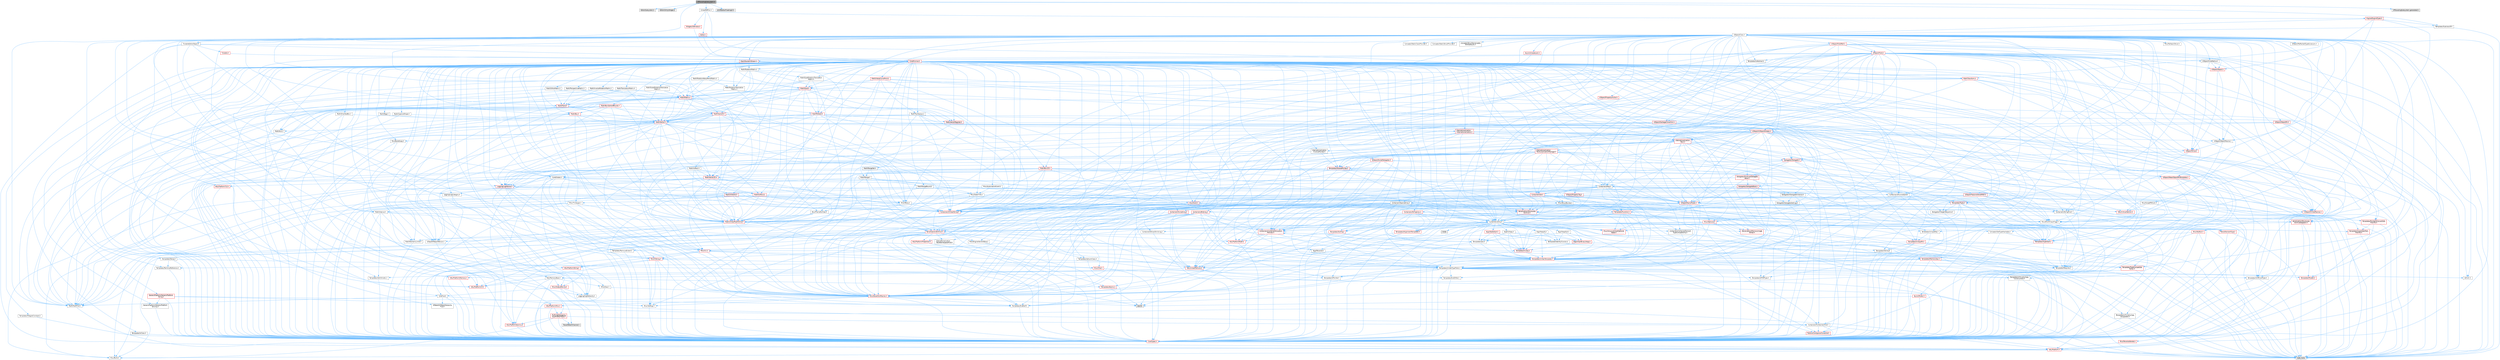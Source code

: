 digraph "VPScoutingSubsystem.h"
{
 // INTERACTIVE_SVG=YES
 // LATEX_PDF_SIZE
  bgcolor="transparent";
  edge [fontname=Helvetica,fontsize=10,labelfontname=Helvetica,labelfontsize=10];
  node [fontname=Helvetica,fontsize=10,shape=box,height=0.2,width=0.4];
  Node1 [id="Node000001",label="VPScoutingSubsystem.h",height=0.2,width=0.4,color="gray40", fillcolor="grey60", style="filled", fontcolor="black",tooltip=" "];
  Node1 -> Node2 [id="edge1_Node000001_Node000002",color="steelblue1",style="solid",tooltip=" "];
  Node2 [id="Node000002",label="EditorSubsystem.h",height=0.2,width=0.4,color="grey60", fillcolor="#E0E0E0", style="filled",tooltip=" "];
  Node1 -> Node3 [id="edge2_Node000001_Node000003",color="steelblue1",style="solid",tooltip=" "];
  Node3 [id="Node000003",label="EditorUtilityWidget.h",height=0.2,width=0.4,color="grey60", fillcolor="#E0E0E0", style="filled",tooltip=" "];
  Node1 -> Node4 [id="edge3_Node000001_Node000004",color="steelblue1",style="solid",tooltip=" "];
  Node4 [id="Node000004",label="Templates/SubclassOf.h",height=0.2,width=0.4,color="grey40", fillcolor="white", style="filled",URL="$d5/db4/SubclassOf_8h.html",tooltip=" "];
  Node4 -> Node5 [id="edge4_Node000004_Node000005",color="steelblue1",style="solid",tooltip=" "];
  Node5 [id="Node000005",label="UObject/Class.h",height=0.2,width=0.4,color="grey40", fillcolor="white", style="filled",URL="$d4/d05/Class_8h.html",tooltip=" "];
  Node5 -> Node6 [id="edge5_Node000005_Node000006",color="steelblue1",style="solid",tooltip=" "];
  Node6 [id="Node000006",label="Concepts/GetTypeHashable.h",height=0.2,width=0.4,color="grey40", fillcolor="white", style="filled",URL="$d3/da2/GetTypeHashable_8h.html",tooltip=" "];
  Node6 -> Node7 [id="edge6_Node000006_Node000007",color="steelblue1",style="solid",tooltip=" "];
  Node7 [id="Node000007",label="CoreTypes.h",height=0.2,width=0.4,color="red", fillcolor="#FFF0F0", style="filled",URL="$dc/dec/CoreTypes_8h.html",tooltip=" "];
  Node7 -> Node8 [id="edge7_Node000007_Node000008",color="steelblue1",style="solid",tooltip=" "];
  Node8 [id="Node000008",label="HAL/Platform.h",height=0.2,width=0.4,color="red", fillcolor="#FFF0F0", style="filled",URL="$d9/dd0/Platform_8h.html",tooltip=" "];
  Node8 -> Node9 [id="edge8_Node000008_Node000009",color="steelblue1",style="solid",tooltip=" "];
  Node9 [id="Node000009",label="Misc/Build.h",height=0.2,width=0.4,color="grey40", fillcolor="white", style="filled",URL="$d3/dbb/Build_8h.html",tooltip=" "];
  Node8 -> Node11 [id="edge9_Node000008_Node000011",color="steelblue1",style="solid",tooltip=" "];
  Node11 [id="Node000011",label="type_traits",height=0.2,width=0.4,color="grey60", fillcolor="#E0E0E0", style="filled",tooltip=" "];
  Node6 -> Node21 [id="edge10_Node000006_Node000021",color="steelblue1",style="solid",tooltip=" "];
  Node21 [id="Node000021",label="Templates/TypeHash.h",height=0.2,width=0.4,color="red", fillcolor="#FFF0F0", style="filled",URL="$d1/d62/TypeHash_8h.html",tooltip=" "];
  Node21 -> Node7 [id="edge11_Node000021_Node000007",color="steelblue1",style="solid",tooltip=" "];
  Node21 -> Node22 [id="edge12_Node000021_Node000022",color="steelblue1",style="solid",tooltip=" "];
  Node22 [id="Node000022",label="Templates/Requires.h",height=0.2,width=0.4,color="grey40", fillcolor="white", style="filled",URL="$dc/d96/Requires_8h.html",tooltip=" "];
  Node22 -> Node23 [id="edge13_Node000022_Node000023",color="steelblue1",style="solid",tooltip=" "];
  Node23 [id="Node000023",label="Templates/EnableIf.h",height=0.2,width=0.4,color="grey40", fillcolor="white", style="filled",URL="$d7/d60/EnableIf_8h.html",tooltip=" "];
  Node23 -> Node7 [id="edge14_Node000023_Node000007",color="steelblue1",style="solid",tooltip=" "];
  Node22 -> Node11 [id="edge15_Node000022_Node000011",color="steelblue1",style="solid",tooltip=" "];
  Node21 -> Node24 [id="edge16_Node000021_Node000024",color="steelblue1",style="solid",tooltip=" "];
  Node24 [id="Node000024",label="Misc/Crc.h",height=0.2,width=0.4,color="red", fillcolor="#FFF0F0", style="filled",URL="$d4/dd2/Crc_8h.html",tooltip=" "];
  Node24 -> Node7 [id="edge17_Node000024_Node000007",color="steelblue1",style="solid",tooltip=" "];
  Node24 -> Node25 [id="edge18_Node000024_Node000025",color="steelblue1",style="solid",tooltip=" "];
  Node25 [id="Node000025",label="HAL/PlatformString.h",height=0.2,width=0.4,color="red", fillcolor="#FFF0F0", style="filled",URL="$db/db5/PlatformString_8h.html",tooltip=" "];
  Node25 -> Node7 [id="edge19_Node000025_Node000007",color="steelblue1",style="solid",tooltip=" "];
  Node24 -> Node27 [id="edge20_Node000024_Node000027",color="steelblue1",style="solid",tooltip=" "];
  Node27 [id="Node000027",label="Misc/AssertionMacros.h",height=0.2,width=0.4,color="red", fillcolor="#FFF0F0", style="filled",URL="$d0/dfa/AssertionMacros_8h.html",tooltip=" "];
  Node27 -> Node7 [id="edge21_Node000027_Node000007",color="steelblue1",style="solid",tooltip=" "];
  Node27 -> Node8 [id="edge22_Node000027_Node000008",color="steelblue1",style="solid",tooltip=" "];
  Node27 -> Node28 [id="edge23_Node000027_Node000028",color="steelblue1",style="solid",tooltip=" "];
  Node28 [id="Node000028",label="HAL/PlatformMisc.h",height=0.2,width=0.4,color="red", fillcolor="#FFF0F0", style="filled",URL="$d0/df5/PlatformMisc_8h.html",tooltip=" "];
  Node28 -> Node7 [id="edge24_Node000028_Node000007",color="steelblue1",style="solid",tooltip=" "];
  Node28 -> Node56 [id="edge25_Node000028_Node000056",color="steelblue1",style="solid",tooltip=" "];
  Node56 [id="Node000056",label="ProfilingDebugging\l/CpuProfilerTrace.h",height=0.2,width=0.4,color="red", fillcolor="#FFF0F0", style="filled",URL="$da/dcb/CpuProfilerTrace_8h.html",tooltip=" "];
  Node56 -> Node7 [id="edge26_Node000056_Node000007",color="steelblue1",style="solid",tooltip=" "];
  Node56 -> Node36 [id="edge27_Node000056_Node000036",color="steelblue1",style="solid",tooltip=" "];
  Node36 [id="Node000036",label="Containers/ContainersFwd.h",height=0.2,width=0.4,color="grey40", fillcolor="white", style="filled",URL="$d4/d0a/ContainersFwd_8h.html",tooltip=" "];
  Node36 -> Node8 [id="edge28_Node000036_Node000008",color="steelblue1",style="solid",tooltip=" "];
  Node36 -> Node7 [id="edge29_Node000036_Node000007",color="steelblue1",style="solid",tooltip=" "];
  Node36 -> Node33 [id="edge30_Node000036_Node000033",color="steelblue1",style="solid",tooltip=" "];
  Node33 [id="Node000033",label="Traits/IsContiguousContainer.h",height=0.2,width=0.4,color="red", fillcolor="#FFF0F0", style="filled",URL="$d5/d3c/IsContiguousContainer_8h.html",tooltip=" "];
  Node33 -> Node7 [id="edge31_Node000033_Node000007",color="steelblue1",style="solid",tooltip=" "];
  Node56 -> Node57 [id="edge32_Node000056_Node000057",color="steelblue1",style="solid",tooltip=" "];
  Node57 [id="Node000057",label="HAL/PlatformAtomics.h",height=0.2,width=0.4,color="red", fillcolor="#FFF0F0", style="filled",URL="$d3/d36/PlatformAtomics_8h.html",tooltip=" "];
  Node57 -> Node7 [id="edge33_Node000057_Node000007",color="steelblue1",style="solid",tooltip=" "];
  Node56 -> Node9 [id="edge34_Node000056_Node000009",color="steelblue1",style="solid",tooltip=" "];
  Node56 -> Node61 [id="edge35_Node000056_Node000061",color="steelblue1",style="solid",tooltip=" "];
  Node61 [id="Node000061",label="Trace/Detail/Channel.h",height=0.2,width=0.4,color="grey60", fillcolor="#E0E0E0", style="filled",tooltip=" "];
  Node27 -> Node23 [id="edge36_Node000027_Node000023",color="steelblue1",style="solid",tooltip=" "];
  Node27 -> Node69 [id="edge37_Node000027_Node000069",color="steelblue1",style="solid",tooltip=" "];
  Node69 [id="Node000069",label="Misc/VarArgs.h",height=0.2,width=0.4,color="grey40", fillcolor="white", style="filled",URL="$d5/d6f/VarArgs_8h.html",tooltip=" "];
  Node69 -> Node7 [id="edge38_Node000069_Node000007",color="steelblue1",style="solid",tooltip=" "];
  Node27 -> Node75 [id="edge39_Node000027_Node000075",color="steelblue1",style="solid",tooltip=" "];
  Node75 [id="Node000075",label="atomic",height=0.2,width=0.4,color="grey60", fillcolor="#E0E0E0", style="filled",tooltip=" "];
  Node24 -> Node76 [id="edge40_Node000024_Node000076",color="steelblue1",style="solid",tooltip=" "];
  Node76 [id="Node000076",label="Misc/CString.h",height=0.2,width=0.4,color="red", fillcolor="#FFF0F0", style="filled",URL="$d2/d49/CString_8h.html",tooltip=" "];
  Node76 -> Node7 [id="edge41_Node000076_Node000007",color="steelblue1",style="solid",tooltip=" "];
  Node76 -> Node40 [id="edge42_Node000076_Node000040",color="steelblue1",style="solid",tooltip=" "];
  Node40 [id="Node000040",label="HAL/PlatformCrt.h",height=0.2,width=0.4,color="red", fillcolor="#FFF0F0", style="filled",URL="$d8/d75/PlatformCrt_8h.html",tooltip=" "];
  Node76 -> Node25 [id="edge43_Node000076_Node000025",color="steelblue1",style="solid",tooltip=" "];
  Node76 -> Node27 [id="edge44_Node000076_Node000027",color="steelblue1",style="solid",tooltip=" "];
  Node76 -> Node77 [id="edge45_Node000076_Node000077",color="steelblue1",style="solid",tooltip=" "];
  Node77 [id="Node000077",label="Misc/Char.h",height=0.2,width=0.4,color="red", fillcolor="#FFF0F0", style="filled",URL="$d0/d58/Char_8h.html",tooltip=" "];
  Node77 -> Node7 [id="edge46_Node000077_Node000007",color="steelblue1",style="solid",tooltip=" "];
  Node77 -> Node11 [id="edge47_Node000077_Node000011",color="steelblue1",style="solid",tooltip=" "];
  Node76 -> Node69 [id="edge48_Node000076_Node000069",color="steelblue1",style="solid",tooltip=" "];
  Node24 -> Node77 [id="edge49_Node000024_Node000077",color="steelblue1",style="solid",tooltip=" "];
  Node24 -> Node81 [id="edge50_Node000024_Node000081",color="steelblue1",style="solid",tooltip=" "];
  Node81 [id="Node000081",label="Templates/UnrealTypeTraits.h",height=0.2,width=0.4,color="grey40", fillcolor="white", style="filled",URL="$d2/d2d/UnrealTypeTraits_8h.html",tooltip=" "];
  Node81 -> Node7 [id="edge51_Node000081_Node000007",color="steelblue1",style="solid",tooltip=" "];
  Node81 -> Node82 [id="edge52_Node000081_Node000082",color="steelblue1",style="solid",tooltip=" "];
  Node82 [id="Node000082",label="Templates/IsPointer.h",height=0.2,width=0.4,color="grey40", fillcolor="white", style="filled",URL="$d7/d05/IsPointer_8h.html",tooltip=" "];
  Node82 -> Node7 [id="edge53_Node000082_Node000007",color="steelblue1",style="solid",tooltip=" "];
  Node81 -> Node27 [id="edge54_Node000081_Node000027",color="steelblue1",style="solid",tooltip=" "];
  Node81 -> Node83 [id="edge55_Node000081_Node000083",color="steelblue1",style="solid",tooltip=" "];
  Node83 [id="Node000083",label="Templates/AndOrNot.h",height=0.2,width=0.4,color="grey40", fillcolor="white", style="filled",URL="$db/d0a/AndOrNot_8h.html",tooltip=" "];
  Node83 -> Node7 [id="edge56_Node000083_Node000007",color="steelblue1",style="solid",tooltip=" "];
  Node81 -> Node23 [id="edge57_Node000081_Node000023",color="steelblue1",style="solid",tooltip=" "];
  Node81 -> Node84 [id="edge58_Node000081_Node000084",color="steelblue1",style="solid",tooltip=" "];
  Node84 [id="Node000084",label="Templates/IsArithmetic.h",height=0.2,width=0.4,color="grey40", fillcolor="white", style="filled",URL="$d2/d5d/IsArithmetic_8h.html",tooltip=" "];
  Node84 -> Node7 [id="edge59_Node000084_Node000007",color="steelblue1",style="solid",tooltip=" "];
  Node81 -> Node66 [id="edge60_Node000081_Node000066",color="steelblue1",style="solid",tooltip=" "];
  Node66 [id="Node000066",label="IsEnum.h",height=0.2,width=0.4,color="grey40", fillcolor="white", style="filled",URL="$d4/de5/IsEnum_8h.html",tooltip=" "];
  Node81 -> Node85 [id="edge61_Node000081_Node000085",color="steelblue1",style="solid",tooltip=" "];
  Node85 [id="Node000085",label="Templates/Models.h",height=0.2,width=0.4,color="red", fillcolor="#FFF0F0", style="filled",URL="$d3/d0c/Models_8h.html",tooltip=" "];
  Node81 -> Node86 [id="edge62_Node000081_Node000086",color="steelblue1",style="solid",tooltip=" "];
  Node86 [id="Node000086",label="Templates/IsPODType.h",height=0.2,width=0.4,color="grey40", fillcolor="white", style="filled",URL="$d7/db1/IsPODType_8h.html",tooltip=" "];
  Node86 -> Node7 [id="edge63_Node000086_Node000007",color="steelblue1",style="solid",tooltip=" "];
  Node81 -> Node87 [id="edge64_Node000081_Node000087",color="steelblue1",style="solid",tooltip=" "];
  Node87 [id="Node000087",label="Templates/IsUECoreType.h",height=0.2,width=0.4,color="grey40", fillcolor="white", style="filled",URL="$d1/db8/IsUECoreType_8h.html",tooltip=" "];
  Node87 -> Node7 [id="edge65_Node000087_Node000007",color="steelblue1",style="solid",tooltip=" "];
  Node87 -> Node11 [id="edge66_Node000087_Node000011",color="steelblue1",style="solid",tooltip=" "];
  Node81 -> Node88 [id="edge67_Node000081_Node000088",color="steelblue1",style="solid",tooltip=" "];
  Node88 [id="Node000088",label="Templates/IsTriviallyCopy\lConstructible.h",height=0.2,width=0.4,color="grey40", fillcolor="white", style="filled",URL="$d3/d78/IsTriviallyCopyConstructible_8h.html",tooltip=" "];
  Node88 -> Node7 [id="edge68_Node000088_Node000007",color="steelblue1",style="solid",tooltip=" "];
  Node88 -> Node11 [id="edge69_Node000088_Node000011",color="steelblue1",style="solid",tooltip=" "];
  Node21 -> Node11 [id="edge70_Node000021_Node000011",color="steelblue1",style="solid",tooltip=" "];
  Node5 -> Node90 [id="edge71_Node000005_Node000090",color="steelblue1",style="solid",tooltip=" "];
  Node90 [id="Node000090",label="Concepts/StaticClassProvider.h",height=0.2,width=0.4,color="grey40", fillcolor="white", style="filled",URL="$dd/d83/StaticClassProvider_8h.html",tooltip=" "];
  Node5 -> Node91 [id="edge72_Node000005_Node000091",color="steelblue1",style="solid",tooltip=" "];
  Node91 [id="Node000091",label="Concepts/StaticStructProvider.h",height=0.2,width=0.4,color="grey40", fillcolor="white", style="filled",URL="$d5/d77/StaticStructProvider_8h.html",tooltip=" "];
  Node5 -> Node92 [id="edge73_Node000005_Node000092",color="steelblue1",style="solid",tooltip=" "];
  Node92 [id="Node000092",label="Concepts/StructSerializable\lWithDefaults.h",height=0.2,width=0.4,color="grey40", fillcolor="white", style="filled",URL="$d5/ddc/StructSerializableWithDefaults_8h.html",tooltip=" "];
  Node5 -> Node93 [id="edge74_Node000005_Node000093",color="steelblue1",style="solid",tooltip=" "];
  Node93 [id="Node000093",label="Containers/Array.h",height=0.2,width=0.4,color="grey40", fillcolor="white", style="filled",URL="$df/dd0/Array_8h.html",tooltip=" "];
  Node93 -> Node7 [id="edge75_Node000093_Node000007",color="steelblue1",style="solid",tooltip=" "];
  Node93 -> Node27 [id="edge76_Node000093_Node000027",color="steelblue1",style="solid",tooltip=" "];
  Node93 -> Node94 [id="edge77_Node000093_Node000094",color="steelblue1",style="solid",tooltip=" "];
  Node94 [id="Node000094",label="Misc/IntrusiveUnsetOptional\lState.h",height=0.2,width=0.4,color="red", fillcolor="#FFF0F0", style="filled",URL="$d2/d0a/IntrusiveUnsetOptionalState_8h.html",tooltip=" "];
  Node93 -> Node96 [id="edge78_Node000093_Node000096",color="steelblue1",style="solid",tooltip=" "];
  Node96 [id="Node000096",label="Misc/ReverseIterate.h",height=0.2,width=0.4,color="red", fillcolor="#FFF0F0", style="filled",URL="$db/de3/ReverseIterate_8h.html",tooltip=" "];
  Node96 -> Node8 [id="edge79_Node000096_Node000008",color="steelblue1",style="solid",tooltip=" "];
  Node93 -> Node98 [id="edge80_Node000093_Node000098",color="steelblue1",style="solid",tooltip=" "];
  Node98 [id="Node000098",label="HAL/UnrealMemory.h",height=0.2,width=0.4,color="red", fillcolor="#FFF0F0", style="filled",URL="$d9/d96/UnrealMemory_8h.html",tooltip=" "];
  Node98 -> Node7 [id="edge81_Node000098_Node000007",color="steelblue1",style="solid",tooltip=" "];
  Node98 -> Node100 [id="edge82_Node000098_Node000100",color="steelblue1",style="solid",tooltip=" "];
  Node100 [id="Node000100",label="HAL/MemoryBase.h",height=0.2,width=0.4,color="grey40", fillcolor="white", style="filled",URL="$d6/d9f/MemoryBase_8h.html",tooltip=" "];
  Node100 -> Node7 [id="edge83_Node000100_Node000007",color="steelblue1",style="solid",tooltip=" "];
  Node100 -> Node57 [id="edge84_Node000100_Node000057",color="steelblue1",style="solid",tooltip=" "];
  Node100 -> Node40 [id="edge85_Node000100_Node000040",color="steelblue1",style="solid",tooltip=" "];
  Node100 -> Node101 [id="edge86_Node000100_Node000101",color="steelblue1",style="solid",tooltip=" "];
  Node101 [id="Node000101",label="Misc/Exec.h",height=0.2,width=0.4,color="grey40", fillcolor="white", style="filled",URL="$de/ddb/Exec_8h.html",tooltip=" "];
  Node101 -> Node7 [id="edge87_Node000101_Node000007",color="steelblue1",style="solid",tooltip=" "];
  Node101 -> Node27 [id="edge88_Node000101_Node000027",color="steelblue1",style="solid",tooltip=" "];
  Node100 -> Node102 [id="edge89_Node000100_Node000102",color="steelblue1",style="solid",tooltip=" "];
  Node102 [id="Node000102",label="Misc/OutputDevice.h",height=0.2,width=0.4,color="red", fillcolor="#FFF0F0", style="filled",URL="$d7/d32/OutputDevice_8h.html",tooltip=" "];
  Node102 -> Node35 [id="edge90_Node000102_Node000035",color="steelblue1",style="solid",tooltip=" "];
  Node35 [id="Node000035",label="CoreFwd.h",height=0.2,width=0.4,color="grey40", fillcolor="white", style="filled",URL="$d1/d1e/CoreFwd_8h.html",tooltip=" "];
  Node35 -> Node7 [id="edge91_Node000035_Node000007",color="steelblue1",style="solid",tooltip=" "];
  Node35 -> Node36 [id="edge92_Node000035_Node000036",color="steelblue1",style="solid",tooltip=" "];
  Node35 -> Node37 [id="edge93_Node000035_Node000037",color="steelblue1",style="solid",tooltip=" "];
  Node37 [id="Node000037",label="Math/MathFwd.h",height=0.2,width=0.4,color="grey40", fillcolor="white", style="filled",URL="$d2/d10/MathFwd_8h.html",tooltip=" "];
  Node37 -> Node8 [id="edge94_Node000037_Node000008",color="steelblue1",style="solid",tooltip=" "];
  Node35 -> Node38 [id="edge95_Node000035_Node000038",color="steelblue1",style="solid",tooltip=" "];
  Node38 [id="Node000038",label="UObject/UObjectHierarchy\lFwd.h",height=0.2,width=0.4,color="grey40", fillcolor="white", style="filled",URL="$d3/d13/UObjectHierarchyFwd_8h.html",tooltip=" "];
  Node102 -> Node7 [id="edge96_Node000102_Node000007",color="steelblue1",style="solid",tooltip=" "];
  Node102 -> Node103 [id="edge97_Node000102_Node000103",color="steelblue1",style="solid",tooltip=" "];
  Node103 [id="Node000103",label="Logging/LogVerbosity.h",height=0.2,width=0.4,color="grey40", fillcolor="white", style="filled",URL="$d2/d8f/LogVerbosity_8h.html",tooltip=" "];
  Node103 -> Node7 [id="edge98_Node000103_Node000007",color="steelblue1",style="solid",tooltip=" "];
  Node102 -> Node69 [id="edge99_Node000102_Node000069",color="steelblue1",style="solid",tooltip=" "];
  Node100 -> Node104 [id="edge100_Node000100_Node000104",color="steelblue1",style="solid",tooltip=" "];
  Node104 [id="Node000104",label="Templates/Atomic.h",height=0.2,width=0.4,color="red", fillcolor="#FFF0F0", style="filled",URL="$d3/d91/Atomic_8h.html",tooltip=" "];
  Node104 -> Node75 [id="edge101_Node000104_Node000075",color="steelblue1",style="solid",tooltip=" "];
  Node98 -> Node110 [id="edge102_Node000098_Node000110",color="steelblue1",style="solid",tooltip=" "];
  Node110 [id="Node000110",label="HAL/PlatformMemory.h",height=0.2,width=0.4,color="red", fillcolor="#FFF0F0", style="filled",URL="$de/d68/PlatformMemory_8h.html",tooltip=" "];
  Node110 -> Node7 [id="edge103_Node000110_Node000007",color="steelblue1",style="solid",tooltip=" "];
  Node98 -> Node82 [id="edge104_Node000098_Node000082",color="steelblue1",style="solid",tooltip=" "];
  Node93 -> Node81 [id="edge105_Node000093_Node000081",color="steelblue1",style="solid",tooltip=" "];
  Node93 -> Node113 [id="edge106_Node000093_Node000113",color="steelblue1",style="solid",tooltip=" "];
  Node113 [id="Node000113",label="Templates/UnrealTemplate.h",height=0.2,width=0.4,color="red", fillcolor="#FFF0F0", style="filled",URL="$d4/d24/UnrealTemplate_8h.html",tooltip=" "];
  Node113 -> Node7 [id="edge107_Node000113_Node000007",color="steelblue1",style="solid",tooltip=" "];
  Node113 -> Node82 [id="edge108_Node000113_Node000082",color="steelblue1",style="solid",tooltip=" "];
  Node113 -> Node98 [id="edge109_Node000113_Node000098",color="steelblue1",style="solid",tooltip=" "];
  Node113 -> Node81 [id="edge110_Node000113_Node000081",color="steelblue1",style="solid",tooltip=" "];
  Node113 -> Node116 [id="edge111_Node000113_Node000116",color="steelblue1",style="solid",tooltip=" "];
  Node116 [id="Node000116",label="Templates/RemoveReference.h",height=0.2,width=0.4,color="grey40", fillcolor="white", style="filled",URL="$da/dbe/RemoveReference_8h.html",tooltip=" "];
  Node116 -> Node7 [id="edge112_Node000116_Node000007",color="steelblue1",style="solid",tooltip=" "];
  Node113 -> Node22 [id="edge113_Node000113_Node000022",color="steelblue1",style="solid",tooltip=" "];
  Node113 -> Node117 [id="edge114_Node000113_Node000117",color="steelblue1",style="solid",tooltip=" "];
  Node117 [id="Node000117",label="Templates/TypeCompatible\lBytes.h",height=0.2,width=0.4,color="red", fillcolor="#FFF0F0", style="filled",URL="$df/d0a/TypeCompatibleBytes_8h.html",tooltip=" "];
  Node117 -> Node7 [id="edge115_Node000117_Node000007",color="steelblue1",style="solid",tooltip=" "];
  Node117 -> Node11 [id="edge116_Node000117_Node000011",color="steelblue1",style="solid",tooltip=" "];
  Node113 -> Node33 [id="edge117_Node000113_Node000033",color="steelblue1",style="solid",tooltip=" "];
  Node113 -> Node11 [id="edge118_Node000113_Node000011",color="steelblue1",style="solid",tooltip=" "];
  Node93 -> Node119 [id="edge119_Node000093_Node000119",color="steelblue1",style="solid",tooltip=" "];
  Node119 [id="Node000119",label="Containers/AllowShrinking.h",height=0.2,width=0.4,color="grey40", fillcolor="white", style="filled",URL="$d7/d1a/AllowShrinking_8h.html",tooltip=" "];
  Node119 -> Node7 [id="edge120_Node000119_Node000007",color="steelblue1",style="solid",tooltip=" "];
  Node93 -> Node120 [id="edge121_Node000093_Node000120",color="steelblue1",style="solid",tooltip=" "];
  Node120 [id="Node000120",label="Containers/ContainerAllocation\lPolicies.h",height=0.2,width=0.4,color="red", fillcolor="#FFF0F0", style="filled",URL="$d7/dff/ContainerAllocationPolicies_8h.html",tooltip=" "];
  Node120 -> Node7 [id="edge122_Node000120_Node000007",color="steelblue1",style="solid",tooltip=" "];
  Node120 -> Node120 [id="edge123_Node000120_Node000120",color="steelblue1",style="solid",tooltip=" "];
  Node120 -> Node122 [id="edge124_Node000120_Node000122",color="steelblue1",style="solid",tooltip=" "];
  Node122 [id="Node000122",label="HAL/PlatformMath.h",height=0.2,width=0.4,color="red", fillcolor="#FFF0F0", style="filled",URL="$dc/d53/PlatformMath_8h.html",tooltip=" "];
  Node122 -> Node7 [id="edge125_Node000122_Node000007",color="steelblue1",style="solid",tooltip=" "];
  Node120 -> Node98 [id="edge126_Node000120_Node000098",color="steelblue1",style="solid",tooltip=" "];
  Node120 -> Node50 [id="edge127_Node000120_Node000050",color="steelblue1",style="solid",tooltip=" "];
  Node50 [id="Node000050",label="Math/NumericLimits.h",height=0.2,width=0.4,color="grey40", fillcolor="white", style="filled",URL="$df/d1b/NumericLimits_8h.html",tooltip=" "];
  Node50 -> Node7 [id="edge128_Node000050_Node000007",color="steelblue1",style="solid",tooltip=" "];
  Node120 -> Node27 [id="edge129_Node000120_Node000027",color="steelblue1",style="solid",tooltip=" "];
  Node120 -> Node131 [id="edge130_Node000120_Node000131",color="steelblue1",style="solid",tooltip=" "];
  Node131 [id="Node000131",label="Templates/MemoryOps.h",height=0.2,width=0.4,color="red", fillcolor="#FFF0F0", style="filled",URL="$db/dea/MemoryOps_8h.html",tooltip=" "];
  Node131 -> Node7 [id="edge131_Node000131_Node000007",color="steelblue1",style="solid",tooltip=" "];
  Node131 -> Node98 [id="edge132_Node000131_Node000098",color="steelblue1",style="solid",tooltip=" "];
  Node131 -> Node109 [id="edge133_Node000131_Node000109",color="steelblue1",style="solid",tooltip=" "];
  Node109 [id="Node000109",label="Templates/IsTriviallyCopy\lAssignable.h",height=0.2,width=0.4,color="grey40", fillcolor="white", style="filled",URL="$d2/df2/IsTriviallyCopyAssignable_8h.html",tooltip=" "];
  Node109 -> Node7 [id="edge134_Node000109_Node000007",color="steelblue1",style="solid",tooltip=" "];
  Node109 -> Node11 [id="edge135_Node000109_Node000011",color="steelblue1",style="solid",tooltip=" "];
  Node131 -> Node88 [id="edge136_Node000131_Node000088",color="steelblue1",style="solid",tooltip=" "];
  Node131 -> Node22 [id="edge137_Node000131_Node000022",color="steelblue1",style="solid",tooltip=" "];
  Node131 -> Node81 [id="edge138_Node000131_Node000081",color="steelblue1",style="solid",tooltip=" "];
  Node131 -> Node11 [id="edge139_Node000131_Node000011",color="steelblue1",style="solid",tooltip=" "];
  Node120 -> Node117 [id="edge140_Node000120_Node000117",color="steelblue1",style="solid",tooltip=" "];
  Node120 -> Node11 [id="edge141_Node000120_Node000011",color="steelblue1",style="solid",tooltip=" "];
  Node93 -> Node132 [id="edge142_Node000093_Node000132",color="steelblue1",style="solid",tooltip=" "];
  Node132 [id="Node000132",label="Containers/ContainerElement\lTypeCompatibility.h",height=0.2,width=0.4,color="grey40", fillcolor="white", style="filled",URL="$df/ddf/ContainerElementTypeCompatibility_8h.html",tooltip=" "];
  Node132 -> Node7 [id="edge143_Node000132_Node000007",color="steelblue1",style="solid",tooltip=" "];
  Node132 -> Node81 [id="edge144_Node000132_Node000081",color="steelblue1",style="solid",tooltip=" "];
  Node93 -> Node133 [id="edge145_Node000093_Node000133",color="steelblue1",style="solid",tooltip=" "];
  Node133 [id="Node000133",label="Serialization/Archive.h",height=0.2,width=0.4,color="red", fillcolor="#FFF0F0", style="filled",URL="$d7/d3b/Archive_8h.html",tooltip=" "];
  Node133 -> Node35 [id="edge146_Node000133_Node000035",color="steelblue1",style="solid",tooltip=" "];
  Node133 -> Node7 [id="edge147_Node000133_Node000007",color="steelblue1",style="solid",tooltip=" "];
  Node133 -> Node134 [id="edge148_Node000133_Node000134",color="steelblue1",style="solid",tooltip=" "];
  Node134 [id="Node000134",label="HAL/PlatformProperties.h",height=0.2,width=0.4,color="red", fillcolor="#FFF0F0", style="filled",URL="$d9/db0/PlatformProperties_8h.html",tooltip=" "];
  Node134 -> Node7 [id="edge149_Node000134_Node000007",color="steelblue1",style="solid",tooltip=" "];
  Node133 -> Node137 [id="edge150_Node000133_Node000137",color="steelblue1",style="solid",tooltip=" "];
  Node137 [id="Node000137",label="Internationalization\l/TextNamespaceFwd.h",height=0.2,width=0.4,color="grey40", fillcolor="white", style="filled",URL="$d8/d97/TextNamespaceFwd_8h.html",tooltip=" "];
  Node137 -> Node7 [id="edge151_Node000137_Node000007",color="steelblue1",style="solid",tooltip=" "];
  Node133 -> Node37 [id="edge152_Node000133_Node000037",color="steelblue1",style="solid",tooltip=" "];
  Node133 -> Node27 [id="edge153_Node000133_Node000027",color="steelblue1",style="solid",tooltip=" "];
  Node133 -> Node9 [id="edge154_Node000133_Node000009",color="steelblue1",style="solid",tooltip=" "];
  Node133 -> Node138 [id="edge155_Node000133_Node000138",color="steelblue1",style="solid",tooltip=" "];
  Node138 [id="Node000138",label="Misc/EngineVersionBase.h",height=0.2,width=0.4,color="grey40", fillcolor="white", style="filled",URL="$d5/d2b/EngineVersionBase_8h.html",tooltip=" "];
  Node138 -> Node7 [id="edge156_Node000138_Node000007",color="steelblue1",style="solid",tooltip=" "];
  Node133 -> Node69 [id="edge157_Node000133_Node000069",color="steelblue1",style="solid",tooltip=" "];
  Node133 -> Node23 [id="edge158_Node000133_Node000023",color="steelblue1",style="solid",tooltip=" "];
  Node133 -> Node141 [id="edge159_Node000133_Node000141",color="steelblue1",style="solid",tooltip=" "];
  Node141 [id="Node000141",label="Templates/IsEnumClass.h",height=0.2,width=0.4,color="grey40", fillcolor="white", style="filled",URL="$d7/d15/IsEnumClass_8h.html",tooltip=" "];
  Node141 -> Node7 [id="edge160_Node000141_Node000007",color="steelblue1",style="solid",tooltip=" "];
  Node141 -> Node83 [id="edge161_Node000141_Node000083",color="steelblue1",style="solid",tooltip=" "];
  Node133 -> Node113 [id="edge162_Node000133_Node000113",color="steelblue1",style="solid",tooltip=" "];
  Node133 -> Node142 [id="edge163_Node000133_Node000142",color="steelblue1",style="solid",tooltip=" "];
  Node142 [id="Node000142",label="UObject/ObjectVersion.h",height=0.2,width=0.4,color="grey40", fillcolor="white", style="filled",URL="$da/d63/ObjectVersion_8h.html",tooltip=" "];
  Node142 -> Node7 [id="edge164_Node000142_Node000007",color="steelblue1",style="solid",tooltip=" "];
  Node93 -> Node143 [id="edge165_Node000093_Node000143",color="steelblue1",style="solid",tooltip=" "];
  Node143 [id="Node000143",label="Serialization/MemoryImage\lWriter.h",height=0.2,width=0.4,color="red", fillcolor="#FFF0F0", style="filled",URL="$d0/d08/MemoryImageWriter_8h.html",tooltip=" "];
  Node143 -> Node7 [id="edge166_Node000143_Node000007",color="steelblue1",style="solid",tooltip=" "];
  Node93 -> Node148 [id="edge167_Node000093_Node000148",color="steelblue1",style="solid",tooltip=" "];
  Node148 [id="Node000148",label="Algo/Heapify.h",height=0.2,width=0.4,color="grey40", fillcolor="white", style="filled",URL="$d0/d2a/Heapify_8h.html",tooltip=" "];
  Node148 -> Node149 [id="edge168_Node000148_Node000149",color="steelblue1",style="solid",tooltip=" "];
  Node149 [id="Node000149",label="Algo/Impl/BinaryHeap.h",height=0.2,width=0.4,color="red", fillcolor="#FFF0F0", style="filled",URL="$d7/da3/Algo_2Impl_2BinaryHeap_8h.html",tooltip=" "];
  Node149 -> Node150 [id="edge169_Node000149_Node000150",color="steelblue1",style="solid",tooltip=" "];
  Node150 [id="Node000150",label="Templates/Invoke.h",height=0.2,width=0.4,color="red", fillcolor="#FFF0F0", style="filled",URL="$d7/deb/Invoke_8h.html",tooltip=" "];
  Node150 -> Node7 [id="edge170_Node000150_Node000007",color="steelblue1",style="solid",tooltip=" "];
  Node150 -> Node113 [id="edge171_Node000150_Node000113",color="steelblue1",style="solid",tooltip=" "];
  Node150 -> Node11 [id="edge172_Node000150_Node000011",color="steelblue1",style="solid",tooltip=" "];
  Node149 -> Node11 [id="edge173_Node000149_Node000011",color="steelblue1",style="solid",tooltip=" "];
  Node148 -> Node154 [id="edge174_Node000148_Node000154",color="steelblue1",style="solid",tooltip=" "];
  Node154 [id="Node000154",label="Templates/IdentityFunctor.h",height=0.2,width=0.4,color="grey40", fillcolor="white", style="filled",URL="$d7/d2e/IdentityFunctor_8h.html",tooltip=" "];
  Node154 -> Node8 [id="edge175_Node000154_Node000008",color="steelblue1",style="solid",tooltip=" "];
  Node148 -> Node150 [id="edge176_Node000148_Node000150",color="steelblue1",style="solid",tooltip=" "];
  Node148 -> Node155 [id="edge177_Node000148_Node000155",color="steelblue1",style="solid",tooltip=" "];
  Node155 [id="Node000155",label="Templates/Less.h",height=0.2,width=0.4,color="grey40", fillcolor="white", style="filled",URL="$de/dc8/Less_8h.html",tooltip=" "];
  Node155 -> Node7 [id="edge178_Node000155_Node000007",color="steelblue1",style="solid",tooltip=" "];
  Node155 -> Node113 [id="edge179_Node000155_Node000113",color="steelblue1",style="solid",tooltip=" "];
  Node148 -> Node113 [id="edge180_Node000148_Node000113",color="steelblue1",style="solid",tooltip=" "];
  Node93 -> Node156 [id="edge181_Node000093_Node000156",color="steelblue1",style="solid",tooltip=" "];
  Node156 [id="Node000156",label="Algo/HeapSort.h",height=0.2,width=0.4,color="grey40", fillcolor="white", style="filled",URL="$d3/d92/HeapSort_8h.html",tooltip=" "];
  Node156 -> Node149 [id="edge182_Node000156_Node000149",color="steelblue1",style="solid",tooltip=" "];
  Node156 -> Node154 [id="edge183_Node000156_Node000154",color="steelblue1",style="solid",tooltip=" "];
  Node156 -> Node155 [id="edge184_Node000156_Node000155",color="steelblue1",style="solid",tooltip=" "];
  Node156 -> Node113 [id="edge185_Node000156_Node000113",color="steelblue1",style="solid",tooltip=" "];
  Node93 -> Node157 [id="edge186_Node000093_Node000157",color="steelblue1",style="solid",tooltip=" "];
  Node157 [id="Node000157",label="Algo/IsHeap.h",height=0.2,width=0.4,color="grey40", fillcolor="white", style="filled",URL="$de/d32/IsHeap_8h.html",tooltip=" "];
  Node157 -> Node149 [id="edge187_Node000157_Node000149",color="steelblue1",style="solid",tooltip=" "];
  Node157 -> Node154 [id="edge188_Node000157_Node000154",color="steelblue1",style="solid",tooltip=" "];
  Node157 -> Node150 [id="edge189_Node000157_Node000150",color="steelblue1",style="solid",tooltip=" "];
  Node157 -> Node155 [id="edge190_Node000157_Node000155",color="steelblue1",style="solid",tooltip=" "];
  Node157 -> Node113 [id="edge191_Node000157_Node000113",color="steelblue1",style="solid",tooltip=" "];
  Node93 -> Node149 [id="edge192_Node000093_Node000149",color="steelblue1",style="solid",tooltip=" "];
  Node93 -> Node158 [id="edge193_Node000093_Node000158",color="steelblue1",style="solid",tooltip=" "];
  Node158 [id="Node000158",label="Algo/StableSort.h",height=0.2,width=0.4,color="red", fillcolor="#FFF0F0", style="filled",URL="$d7/d3c/StableSort_8h.html",tooltip=" "];
  Node158 -> Node154 [id="edge194_Node000158_Node000154",color="steelblue1",style="solid",tooltip=" "];
  Node158 -> Node150 [id="edge195_Node000158_Node000150",color="steelblue1",style="solid",tooltip=" "];
  Node158 -> Node155 [id="edge196_Node000158_Node000155",color="steelblue1",style="solid",tooltip=" "];
  Node158 -> Node113 [id="edge197_Node000158_Node000113",color="steelblue1",style="solid",tooltip=" "];
  Node93 -> Node6 [id="edge198_Node000093_Node000006",color="steelblue1",style="solid",tooltip=" "];
  Node93 -> Node154 [id="edge199_Node000093_Node000154",color="steelblue1",style="solid",tooltip=" "];
  Node93 -> Node150 [id="edge200_Node000093_Node000150",color="steelblue1",style="solid",tooltip=" "];
  Node93 -> Node155 [id="edge201_Node000093_Node000155",color="steelblue1",style="solid",tooltip=" "];
  Node93 -> Node161 [id="edge202_Node000093_Node000161",color="steelblue1",style="solid",tooltip=" "];
  Node161 [id="Node000161",label="Templates/LosesQualifiers\lFromTo.h",height=0.2,width=0.4,color="red", fillcolor="#FFF0F0", style="filled",URL="$d2/db3/LosesQualifiersFromTo_8h.html",tooltip=" "];
  Node161 -> Node11 [id="edge203_Node000161_Node000011",color="steelblue1",style="solid",tooltip=" "];
  Node93 -> Node22 [id="edge204_Node000093_Node000022",color="steelblue1",style="solid",tooltip=" "];
  Node93 -> Node162 [id="edge205_Node000093_Node000162",color="steelblue1",style="solid",tooltip=" "];
  Node162 [id="Node000162",label="Templates/Sorting.h",height=0.2,width=0.4,color="red", fillcolor="#FFF0F0", style="filled",URL="$d3/d9e/Sorting_8h.html",tooltip=" "];
  Node162 -> Node7 [id="edge206_Node000162_Node000007",color="steelblue1",style="solid",tooltip=" "];
  Node162 -> Node122 [id="edge207_Node000162_Node000122",color="steelblue1",style="solid",tooltip=" "];
  Node162 -> Node155 [id="edge208_Node000162_Node000155",color="steelblue1",style="solid",tooltip=" "];
  Node93 -> Node166 [id="edge209_Node000093_Node000166",color="steelblue1",style="solid",tooltip=" "];
  Node166 [id="Node000166",label="Templates/AlignmentTemplates.h",height=0.2,width=0.4,color="red", fillcolor="#FFF0F0", style="filled",URL="$dd/d32/AlignmentTemplates_8h.html",tooltip=" "];
  Node166 -> Node7 [id="edge210_Node000166_Node000007",color="steelblue1",style="solid",tooltip=" "];
  Node166 -> Node82 [id="edge211_Node000166_Node000082",color="steelblue1",style="solid",tooltip=" "];
  Node93 -> Node31 [id="edge212_Node000093_Node000031",color="steelblue1",style="solid",tooltip=" "];
  Node31 [id="Node000031",label="Traits/ElementType.h",height=0.2,width=0.4,color="red", fillcolor="#FFF0F0", style="filled",URL="$d5/d4f/ElementType_8h.html",tooltip=" "];
  Node31 -> Node8 [id="edge213_Node000031_Node000008",color="steelblue1",style="solid",tooltip=" "];
  Node31 -> Node11 [id="edge214_Node000031_Node000011",color="steelblue1",style="solid",tooltip=" "];
  Node93 -> Node128 [id="edge215_Node000093_Node000128",color="steelblue1",style="solid",tooltip=" "];
  Node128 [id="Node000128",label="limits",height=0.2,width=0.4,color="grey60", fillcolor="#E0E0E0", style="filled",tooltip=" "];
  Node93 -> Node11 [id="edge216_Node000093_Node000011",color="steelblue1",style="solid",tooltip=" "];
  Node5 -> Node145 [id="edge217_Node000005_Node000145",color="steelblue1",style="solid",tooltip=" "];
  Node145 [id="Node000145",label="Containers/EnumAsByte.h",height=0.2,width=0.4,color="grey40", fillcolor="white", style="filled",URL="$d6/d9a/EnumAsByte_8h.html",tooltip=" "];
  Node145 -> Node7 [id="edge218_Node000145_Node000007",color="steelblue1",style="solid",tooltip=" "];
  Node145 -> Node86 [id="edge219_Node000145_Node000086",color="steelblue1",style="solid",tooltip=" "];
  Node145 -> Node21 [id="edge220_Node000145_Node000021",color="steelblue1",style="solid",tooltip=" "];
  Node5 -> Node167 [id="edge221_Node000005_Node000167",color="steelblue1",style="solid",tooltip=" "];
  Node167 [id="Node000167",label="Containers/Map.h",height=0.2,width=0.4,color="grey40", fillcolor="white", style="filled",URL="$df/d79/Map_8h.html",tooltip=" "];
  Node167 -> Node7 [id="edge222_Node000167_Node000007",color="steelblue1",style="solid",tooltip=" "];
  Node167 -> Node168 [id="edge223_Node000167_Node000168",color="steelblue1",style="solid",tooltip=" "];
  Node168 [id="Node000168",label="Algo/Reverse.h",height=0.2,width=0.4,color="grey40", fillcolor="white", style="filled",URL="$d5/d93/Reverse_8h.html",tooltip=" "];
  Node168 -> Node7 [id="edge224_Node000168_Node000007",color="steelblue1",style="solid",tooltip=" "];
  Node168 -> Node113 [id="edge225_Node000168_Node000113",color="steelblue1",style="solid",tooltip=" "];
  Node167 -> Node132 [id="edge226_Node000167_Node000132",color="steelblue1",style="solid",tooltip=" "];
  Node167 -> Node169 [id="edge227_Node000167_Node000169",color="steelblue1",style="solid",tooltip=" "];
  Node169 [id="Node000169",label="Containers/Set.h",height=0.2,width=0.4,color="red", fillcolor="#FFF0F0", style="filled",URL="$d4/d45/Set_8h.html",tooltip=" "];
  Node169 -> Node120 [id="edge228_Node000169_Node000120",color="steelblue1",style="solid",tooltip=" "];
  Node169 -> Node132 [id="edge229_Node000169_Node000132",color="steelblue1",style="solid",tooltip=" "];
  Node169 -> Node171 [id="edge230_Node000169_Node000171",color="steelblue1",style="solid",tooltip=" "];
  Node171 [id="Node000171",label="Containers/SparseArray.h",height=0.2,width=0.4,color="grey40", fillcolor="white", style="filled",URL="$d5/dbf/SparseArray_8h.html",tooltip=" "];
  Node171 -> Node7 [id="edge231_Node000171_Node000007",color="steelblue1",style="solid",tooltip=" "];
  Node171 -> Node27 [id="edge232_Node000171_Node000027",color="steelblue1",style="solid",tooltip=" "];
  Node171 -> Node98 [id="edge233_Node000171_Node000098",color="steelblue1",style="solid",tooltip=" "];
  Node171 -> Node81 [id="edge234_Node000171_Node000081",color="steelblue1",style="solid",tooltip=" "];
  Node171 -> Node113 [id="edge235_Node000171_Node000113",color="steelblue1",style="solid",tooltip=" "];
  Node171 -> Node120 [id="edge236_Node000171_Node000120",color="steelblue1",style="solid",tooltip=" "];
  Node171 -> Node155 [id="edge237_Node000171_Node000155",color="steelblue1",style="solid",tooltip=" "];
  Node171 -> Node93 [id="edge238_Node000171_Node000093",color="steelblue1",style="solid",tooltip=" "];
  Node171 -> Node165 [id="edge239_Node000171_Node000165",color="steelblue1",style="solid",tooltip=" "];
  Node165 [id="Node000165",label="Math/UnrealMathUtility.h",height=0.2,width=0.4,color="red", fillcolor="#FFF0F0", style="filled",URL="$db/db8/UnrealMathUtility_8h.html",tooltip=" "];
  Node165 -> Node7 [id="edge240_Node000165_Node000007",color="steelblue1",style="solid",tooltip=" "];
  Node165 -> Node27 [id="edge241_Node000165_Node000027",color="steelblue1",style="solid",tooltip=" "];
  Node165 -> Node122 [id="edge242_Node000165_Node000122",color="steelblue1",style="solid",tooltip=" "];
  Node165 -> Node37 [id="edge243_Node000165_Node000037",color="steelblue1",style="solid",tooltip=" "];
  Node165 -> Node22 [id="edge244_Node000165_Node000022",color="steelblue1",style="solid",tooltip=" "];
  Node171 -> Node172 [id="edge245_Node000171_Node000172",color="steelblue1",style="solid",tooltip=" "];
  Node172 [id="Node000172",label="Containers/ScriptArray.h",height=0.2,width=0.4,color="red", fillcolor="#FFF0F0", style="filled",URL="$dc/daf/ScriptArray_8h.html",tooltip=" "];
  Node172 -> Node7 [id="edge246_Node000172_Node000007",color="steelblue1",style="solid",tooltip=" "];
  Node172 -> Node27 [id="edge247_Node000172_Node000027",color="steelblue1",style="solid",tooltip=" "];
  Node172 -> Node98 [id="edge248_Node000172_Node000098",color="steelblue1",style="solid",tooltip=" "];
  Node172 -> Node119 [id="edge249_Node000172_Node000119",color="steelblue1",style="solid",tooltip=" "];
  Node172 -> Node120 [id="edge250_Node000172_Node000120",color="steelblue1",style="solid",tooltip=" "];
  Node172 -> Node93 [id="edge251_Node000172_Node000093",color="steelblue1",style="solid",tooltip=" "];
  Node171 -> Node173 [id="edge252_Node000171_Node000173",color="steelblue1",style="solid",tooltip=" "];
  Node173 [id="Node000173",label="Containers/BitArray.h",height=0.2,width=0.4,color="red", fillcolor="#FFF0F0", style="filled",URL="$d1/de4/BitArray_8h.html",tooltip=" "];
  Node173 -> Node120 [id="edge253_Node000173_Node000120",color="steelblue1",style="solid",tooltip=" "];
  Node173 -> Node7 [id="edge254_Node000173_Node000007",color="steelblue1",style="solid",tooltip=" "];
  Node173 -> Node57 [id="edge255_Node000173_Node000057",color="steelblue1",style="solid",tooltip=" "];
  Node173 -> Node98 [id="edge256_Node000173_Node000098",color="steelblue1",style="solid",tooltip=" "];
  Node173 -> Node165 [id="edge257_Node000173_Node000165",color="steelblue1",style="solid",tooltip=" "];
  Node173 -> Node27 [id="edge258_Node000173_Node000027",color="steelblue1",style="solid",tooltip=" "];
  Node173 -> Node52 [id="edge259_Node000173_Node000052",color="steelblue1",style="solid",tooltip=" "];
  Node52 [id="Node000052",label="Misc/EnumClassFlags.h",height=0.2,width=0.4,color="grey40", fillcolor="white", style="filled",URL="$d8/de7/EnumClassFlags_8h.html",tooltip=" "];
  Node173 -> Node133 [id="edge260_Node000173_Node000133",color="steelblue1",style="solid",tooltip=" "];
  Node173 -> Node143 [id="edge261_Node000173_Node000143",color="steelblue1",style="solid",tooltip=" "];
  Node173 -> Node23 [id="edge262_Node000173_Node000023",color="steelblue1",style="solid",tooltip=" "];
  Node173 -> Node150 [id="edge263_Node000173_Node000150",color="steelblue1",style="solid",tooltip=" "];
  Node173 -> Node113 [id="edge264_Node000173_Node000113",color="steelblue1",style="solid",tooltip=" "];
  Node173 -> Node81 [id="edge265_Node000173_Node000081",color="steelblue1",style="solid",tooltip=" "];
  Node171 -> Node174 [id="edge266_Node000171_Node000174",color="steelblue1",style="solid",tooltip=" "];
  Node174 [id="Node000174",label="Serialization/Structured\lArchive.h",height=0.2,width=0.4,color="red", fillcolor="#FFF0F0", style="filled",URL="$d9/d1e/StructuredArchive_8h.html",tooltip=" "];
  Node174 -> Node93 [id="edge267_Node000174_Node000093",color="steelblue1",style="solid",tooltip=" "];
  Node174 -> Node120 [id="edge268_Node000174_Node000120",color="steelblue1",style="solid",tooltip=" "];
  Node174 -> Node7 [id="edge269_Node000174_Node000007",color="steelblue1",style="solid",tooltip=" "];
  Node174 -> Node9 [id="edge270_Node000174_Node000009",color="steelblue1",style="solid",tooltip=" "];
  Node174 -> Node133 [id="edge271_Node000174_Node000133",color="steelblue1",style="solid",tooltip=" "];
  Node174 -> Node178 [id="edge272_Node000174_Node000178",color="steelblue1",style="solid",tooltip=" "];
  Node178 [id="Node000178",label="Serialization/Structured\lArchiveAdapters.h",height=0.2,width=0.4,color="red", fillcolor="#FFF0F0", style="filled",URL="$d3/de1/StructuredArchiveAdapters_8h.html",tooltip=" "];
  Node178 -> Node7 [id="edge273_Node000178_Node000007",color="steelblue1",style="solid",tooltip=" "];
  Node178 -> Node85 [id="edge274_Node000178_Node000085",color="steelblue1",style="solid",tooltip=" "];
  Node178 -> Node185 [id="edge275_Node000178_Node000185",color="steelblue1",style="solid",tooltip=" "];
  Node185 [id="Node000185",label="Templates/UniqueObj.h",height=0.2,width=0.4,color="grey40", fillcolor="white", style="filled",URL="$da/d95/UniqueObj_8h.html",tooltip=" "];
  Node185 -> Node7 [id="edge276_Node000185_Node000007",color="steelblue1",style="solid",tooltip=" "];
  Node185 -> Node186 [id="edge277_Node000185_Node000186",color="steelblue1",style="solid",tooltip=" "];
  Node186 [id="Node000186",label="Templates/UniquePtr.h",height=0.2,width=0.4,color="red", fillcolor="#FFF0F0", style="filled",URL="$de/d1a/UniquePtr_8h.html",tooltip=" "];
  Node186 -> Node7 [id="edge278_Node000186_Node000007",color="steelblue1",style="solid",tooltip=" "];
  Node186 -> Node113 [id="edge279_Node000186_Node000113",color="steelblue1",style="solid",tooltip=" "];
  Node186 -> Node187 [id="edge280_Node000186_Node000187",color="steelblue1",style="solid",tooltip=" "];
  Node187 [id="Node000187",label="Templates/IsArray.h",height=0.2,width=0.4,color="grey40", fillcolor="white", style="filled",URL="$d8/d8d/IsArray_8h.html",tooltip=" "];
  Node187 -> Node7 [id="edge281_Node000187_Node000007",color="steelblue1",style="solid",tooltip=" "];
  Node186 -> Node188 [id="edge282_Node000186_Node000188",color="steelblue1",style="solid",tooltip=" "];
  Node188 [id="Node000188",label="Templates/RemoveExtent.h",height=0.2,width=0.4,color="grey40", fillcolor="white", style="filled",URL="$dc/de9/RemoveExtent_8h.html",tooltip=" "];
  Node188 -> Node7 [id="edge283_Node000188_Node000007",color="steelblue1",style="solid",tooltip=" "];
  Node186 -> Node22 [id="edge284_Node000186_Node000022",color="steelblue1",style="solid",tooltip=" "];
  Node186 -> Node11 [id="edge285_Node000186_Node000011",color="steelblue1",style="solid",tooltip=" "];
  Node174 -> Node185 [id="edge286_Node000174_Node000185",color="steelblue1",style="solid",tooltip=" "];
  Node171 -> Node143 [id="edge287_Node000171_Node000143",color="steelblue1",style="solid",tooltip=" "];
  Node171 -> Node190 [id="edge288_Node000171_Node000190",color="steelblue1",style="solid",tooltip=" "];
  Node190 [id="Node000190",label="Containers/UnrealString.h",height=0.2,width=0.4,color="red", fillcolor="#FFF0F0", style="filled",URL="$d5/dba/UnrealString_8h.html",tooltip=" "];
  Node171 -> Node94 [id="edge289_Node000171_Node000094",color="steelblue1",style="solid",tooltip=" "];
  Node169 -> Node36 [id="edge290_Node000169_Node000036",color="steelblue1",style="solid",tooltip=" "];
  Node169 -> Node165 [id="edge291_Node000169_Node000165",color="steelblue1",style="solid",tooltip=" "];
  Node169 -> Node27 [id="edge292_Node000169_Node000027",color="steelblue1",style="solid",tooltip=" "];
  Node169 -> Node194 [id="edge293_Node000169_Node000194",color="steelblue1",style="solid",tooltip=" "];
  Node194 [id="Node000194",label="Misc/StructBuilder.h",height=0.2,width=0.4,color="grey40", fillcolor="white", style="filled",URL="$d9/db3/StructBuilder_8h.html",tooltip=" "];
  Node194 -> Node7 [id="edge294_Node000194_Node000007",color="steelblue1",style="solid",tooltip=" "];
  Node194 -> Node165 [id="edge295_Node000194_Node000165",color="steelblue1",style="solid",tooltip=" "];
  Node194 -> Node166 [id="edge296_Node000194_Node000166",color="steelblue1",style="solid",tooltip=" "];
  Node169 -> Node143 [id="edge297_Node000169_Node000143",color="steelblue1",style="solid",tooltip=" "];
  Node169 -> Node174 [id="edge298_Node000169_Node000174",color="steelblue1",style="solid",tooltip=" "];
  Node169 -> Node195 [id="edge299_Node000169_Node000195",color="steelblue1",style="solid",tooltip=" "];
  Node195 [id="Node000195",label="Templates/Function.h",height=0.2,width=0.4,color="red", fillcolor="#FFF0F0", style="filled",URL="$df/df5/Function_8h.html",tooltip=" "];
  Node195 -> Node7 [id="edge300_Node000195_Node000007",color="steelblue1",style="solid",tooltip=" "];
  Node195 -> Node27 [id="edge301_Node000195_Node000027",color="steelblue1",style="solid",tooltip=" "];
  Node195 -> Node94 [id="edge302_Node000195_Node000094",color="steelblue1",style="solid",tooltip=" "];
  Node195 -> Node98 [id="edge303_Node000195_Node000098",color="steelblue1",style="solid",tooltip=" "];
  Node195 -> Node81 [id="edge304_Node000195_Node000081",color="steelblue1",style="solid",tooltip=" "];
  Node195 -> Node150 [id="edge305_Node000195_Node000150",color="steelblue1",style="solid",tooltip=" "];
  Node195 -> Node113 [id="edge306_Node000195_Node000113",color="steelblue1",style="solid",tooltip=" "];
  Node195 -> Node22 [id="edge307_Node000195_Node000022",color="steelblue1",style="solid",tooltip=" "];
  Node195 -> Node165 [id="edge308_Node000195_Node000165",color="steelblue1",style="solid",tooltip=" "];
  Node195 -> Node11 [id="edge309_Node000195_Node000011",color="steelblue1",style="solid",tooltip=" "];
  Node169 -> Node162 [id="edge310_Node000169_Node000162",color="steelblue1",style="solid",tooltip=" "];
  Node169 -> Node21 [id="edge311_Node000169_Node000021",color="steelblue1",style="solid",tooltip=" "];
  Node169 -> Node113 [id="edge312_Node000169_Node000113",color="steelblue1",style="solid",tooltip=" "];
  Node169 -> Node11 [id="edge313_Node000169_Node000011",color="steelblue1",style="solid",tooltip=" "];
  Node167 -> Node190 [id="edge314_Node000167_Node000190",color="steelblue1",style="solid",tooltip=" "];
  Node167 -> Node27 [id="edge315_Node000167_Node000027",color="steelblue1",style="solid",tooltip=" "];
  Node167 -> Node194 [id="edge316_Node000167_Node000194",color="steelblue1",style="solid",tooltip=" "];
  Node167 -> Node195 [id="edge317_Node000167_Node000195",color="steelblue1",style="solid",tooltip=" "];
  Node167 -> Node162 [id="edge318_Node000167_Node000162",color="steelblue1",style="solid",tooltip=" "];
  Node167 -> Node198 [id="edge319_Node000167_Node000198",color="steelblue1",style="solid",tooltip=" "];
  Node198 [id="Node000198",label="Templates/Tuple.h",height=0.2,width=0.4,color="red", fillcolor="#FFF0F0", style="filled",URL="$d2/d4f/Tuple_8h.html",tooltip=" "];
  Node198 -> Node7 [id="edge320_Node000198_Node000007",color="steelblue1",style="solid",tooltip=" "];
  Node198 -> Node113 [id="edge321_Node000198_Node000113",color="steelblue1",style="solid",tooltip=" "];
  Node198 -> Node199 [id="edge322_Node000198_Node000199",color="steelblue1",style="solid",tooltip=" "];
  Node199 [id="Node000199",label="Delegates/IntegerSequence.h",height=0.2,width=0.4,color="grey40", fillcolor="white", style="filled",URL="$d2/dcc/IntegerSequence_8h.html",tooltip=" "];
  Node199 -> Node7 [id="edge323_Node000199_Node000007",color="steelblue1",style="solid",tooltip=" "];
  Node198 -> Node150 [id="edge324_Node000198_Node000150",color="steelblue1",style="solid",tooltip=" "];
  Node198 -> Node174 [id="edge325_Node000198_Node000174",color="steelblue1",style="solid",tooltip=" "];
  Node198 -> Node22 [id="edge326_Node000198_Node000022",color="steelblue1",style="solid",tooltip=" "];
  Node198 -> Node21 [id="edge327_Node000198_Node000021",color="steelblue1",style="solid",tooltip=" "];
  Node198 -> Node11 [id="edge328_Node000198_Node000011",color="steelblue1",style="solid",tooltip=" "];
  Node167 -> Node113 [id="edge329_Node000167_Node000113",color="steelblue1",style="solid",tooltip=" "];
  Node167 -> Node81 [id="edge330_Node000167_Node000081",color="steelblue1",style="solid",tooltip=" "];
  Node167 -> Node11 [id="edge331_Node000167_Node000011",color="steelblue1",style="solid",tooltip=" "];
  Node5 -> Node169 [id="edge332_Node000005_Node000169",color="steelblue1",style="solid",tooltip=" "];
  Node5 -> Node30 [id="edge333_Node000005_Node000030",color="steelblue1",style="solid",tooltip=" "];
  Node30 [id="Node000030",label="Containers/StringFwd.h",height=0.2,width=0.4,color="grey40", fillcolor="white", style="filled",URL="$df/d37/StringFwd_8h.html",tooltip=" "];
  Node30 -> Node7 [id="edge334_Node000030_Node000007",color="steelblue1",style="solid",tooltip=" "];
  Node30 -> Node31 [id="edge335_Node000030_Node000031",color="steelblue1",style="solid",tooltip=" "];
  Node30 -> Node33 [id="edge336_Node000030_Node000033",color="steelblue1",style="solid",tooltip=" "];
  Node5 -> Node190 [id="edge337_Node000005_Node000190",color="steelblue1",style="solid",tooltip=" "];
  Node5 -> Node7 [id="edge338_Node000005_Node000007",color="steelblue1",style="solid",tooltip=" "];
  Node5 -> Node201 [id="edge339_Node000005_Node000201",color="steelblue1",style="solid",tooltip=" "];
  Node201 [id="Node000201",label="Async/Mutex.h",height=0.2,width=0.4,color="red", fillcolor="#FFF0F0", style="filled",URL="$de/db1/Mutex_8h.html",tooltip=" "];
  Node201 -> Node7 [id="edge340_Node000201_Node000007",color="steelblue1",style="solid",tooltip=" "];
  Node201 -> Node75 [id="edge341_Node000201_Node000075",color="steelblue1",style="solid",tooltip=" "];
  Node5 -> Node203 [id="edge342_Node000005_Node000203",color="steelblue1",style="solid",tooltip=" "];
  Node203 [id="Node000203",label="Async/UniqueLock.h",height=0.2,width=0.4,color="red", fillcolor="#FFF0F0", style="filled",URL="$da/dc6/UniqueLock_8h.html",tooltip=" "];
  Node203 -> Node27 [id="edge343_Node000203_Node000027",color="steelblue1",style="solid",tooltip=" "];
  Node5 -> Node204 [id="edge344_Node000005_Node000204",color="steelblue1",style="solid",tooltip=" "];
  Node204 [id="Node000204",label="HAL/CriticalSection.h",height=0.2,width=0.4,color="red", fillcolor="#FFF0F0", style="filled",URL="$d6/d90/CriticalSection_8h.html",tooltip=" "];
  Node5 -> Node40 [id="edge345_Node000005_Node000040",color="steelblue1",style="solid",tooltip=" "];
  Node5 -> Node98 [id="edge346_Node000005_Node000098",color="steelblue1",style="solid",tooltip=" "];
  Node5 -> Node207 [id="edge347_Node000005_Node000207",color="steelblue1",style="solid",tooltip=" "];
  Node207 [id="Node000207",label="Internationalization\l/Text.h",height=0.2,width=0.4,color="red", fillcolor="#FFF0F0", style="filled",URL="$d6/d35/Text_8h.html",tooltip=" "];
  Node207 -> Node7 [id="edge348_Node000207_Node000007",color="steelblue1",style="solid",tooltip=" "];
  Node207 -> Node57 [id="edge349_Node000207_Node000057",color="steelblue1",style="solid",tooltip=" "];
  Node207 -> Node27 [id="edge350_Node000207_Node000027",color="steelblue1",style="solid",tooltip=" "];
  Node207 -> Node52 [id="edge351_Node000207_Node000052",color="steelblue1",style="solid",tooltip=" "];
  Node207 -> Node81 [id="edge352_Node000207_Node000081",color="steelblue1",style="solid",tooltip=" "];
  Node207 -> Node93 [id="edge353_Node000207_Node000093",color="steelblue1",style="solid",tooltip=" "];
  Node207 -> Node190 [id="edge354_Node000207_Node000190",color="steelblue1",style="solid",tooltip=" "];
  Node207 -> Node145 [id="edge355_Node000207_Node000145",color="steelblue1",style="solid",tooltip=" "];
  Node207 -> Node219 [id="edge356_Node000207_Node000219",color="steelblue1",style="solid",tooltip=" "];
  Node219 [id="Node000219",label="Templates/SharedPointer.h",height=0.2,width=0.4,color="red", fillcolor="#FFF0F0", style="filled",URL="$d2/d17/SharedPointer_8h.html",tooltip=" "];
  Node219 -> Node7 [id="edge357_Node000219_Node000007",color="steelblue1",style="solid",tooltip=" "];
  Node219 -> Node94 [id="edge358_Node000219_Node000094",color="steelblue1",style="solid",tooltip=" "];
  Node219 -> Node220 [id="edge359_Node000219_Node000220",color="steelblue1",style="solid",tooltip=" "];
  Node220 [id="Node000220",label="Templates/PointerIsConvertible\lFromTo.h",height=0.2,width=0.4,color="red", fillcolor="#FFF0F0", style="filled",URL="$d6/d65/PointerIsConvertibleFromTo_8h.html",tooltip=" "];
  Node220 -> Node7 [id="edge360_Node000220_Node000007",color="steelblue1",style="solid",tooltip=" "];
  Node220 -> Node161 [id="edge361_Node000220_Node000161",color="steelblue1",style="solid",tooltip=" "];
  Node220 -> Node11 [id="edge362_Node000220_Node000011",color="steelblue1",style="solid",tooltip=" "];
  Node219 -> Node27 [id="edge363_Node000219_Node000027",color="steelblue1",style="solid",tooltip=" "];
  Node219 -> Node98 [id="edge364_Node000219_Node000098",color="steelblue1",style="solid",tooltip=" "];
  Node219 -> Node93 [id="edge365_Node000219_Node000093",color="steelblue1",style="solid",tooltip=" "];
  Node219 -> Node167 [id="edge366_Node000219_Node000167",color="steelblue1",style="solid",tooltip=" "];
  Node219 -> Node221 [id="edge367_Node000219_Node000221",color="steelblue1",style="solid",tooltip=" "];
  Node221 [id="Node000221",label="CoreGlobals.h",height=0.2,width=0.4,color="grey40", fillcolor="white", style="filled",URL="$d5/d8c/CoreGlobals_8h.html",tooltip=" "];
  Node221 -> Node190 [id="edge368_Node000221_Node000190",color="steelblue1",style="solid",tooltip=" "];
  Node221 -> Node7 [id="edge369_Node000221_Node000007",color="steelblue1",style="solid",tooltip=" "];
  Node221 -> Node222 [id="edge370_Node000221_Node000222",color="steelblue1",style="solid",tooltip=" "];
  Node222 [id="Node000222",label="HAL/PlatformTLS.h",height=0.2,width=0.4,color="red", fillcolor="#FFF0F0", style="filled",URL="$d0/def/PlatformTLS_8h.html",tooltip=" "];
  Node222 -> Node7 [id="edge371_Node000222_Node000007",color="steelblue1",style="solid",tooltip=" "];
  Node221 -> Node225 [id="edge372_Node000221_Node000225",color="steelblue1",style="solid",tooltip=" "];
  Node225 [id="Node000225",label="Logging/LogMacros.h",height=0.2,width=0.4,color="red", fillcolor="#FFF0F0", style="filled",URL="$d0/d16/LogMacros_8h.html",tooltip=" "];
  Node225 -> Node190 [id="edge373_Node000225_Node000190",color="steelblue1",style="solid",tooltip=" "];
  Node225 -> Node7 [id="edge374_Node000225_Node000007",color="steelblue1",style="solid",tooltip=" "];
  Node225 -> Node226 [id="edge375_Node000225_Node000226",color="steelblue1",style="solid",tooltip=" "];
  Node226 [id="Node000226",label="Logging/LogCategory.h",height=0.2,width=0.4,color="grey40", fillcolor="white", style="filled",URL="$d9/d36/LogCategory_8h.html",tooltip=" "];
  Node226 -> Node7 [id="edge376_Node000226_Node000007",color="steelblue1",style="solid",tooltip=" "];
  Node226 -> Node103 [id="edge377_Node000226_Node000103",color="steelblue1",style="solid",tooltip=" "];
  Node226 -> Node209 [id="edge378_Node000226_Node000209",color="steelblue1",style="solid",tooltip=" "];
  Node209 [id="Node000209",label="UObject/NameTypes.h",height=0.2,width=0.4,color="red", fillcolor="#FFF0F0", style="filled",URL="$d6/d35/NameTypes_8h.html",tooltip=" "];
  Node209 -> Node7 [id="edge379_Node000209_Node000007",color="steelblue1",style="solid",tooltip=" "];
  Node209 -> Node27 [id="edge380_Node000209_Node000027",color="steelblue1",style="solid",tooltip=" "];
  Node209 -> Node98 [id="edge381_Node000209_Node000098",color="steelblue1",style="solid",tooltip=" "];
  Node209 -> Node81 [id="edge382_Node000209_Node000081",color="steelblue1",style="solid",tooltip=" "];
  Node209 -> Node113 [id="edge383_Node000209_Node000113",color="steelblue1",style="solid",tooltip=" "];
  Node209 -> Node190 [id="edge384_Node000209_Node000190",color="steelblue1",style="solid",tooltip=" "];
  Node209 -> Node204 [id="edge385_Node000209_Node000204",color="steelblue1",style="solid",tooltip=" "];
  Node209 -> Node210 [id="edge386_Node000209_Node000210",color="steelblue1",style="solid",tooltip=" "];
  Node210 [id="Node000210",label="Containers/StringConv.h",height=0.2,width=0.4,color="red", fillcolor="#FFF0F0", style="filled",URL="$d3/ddf/StringConv_8h.html",tooltip=" "];
  Node210 -> Node7 [id="edge387_Node000210_Node000007",color="steelblue1",style="solid",tooltip=" "];
  Node210 -> Node27 [id="edge388_Node000210_Node000027",color="steelblue1",style="solid",tooltip=" "];
  Node210 -> Node120 [id="edge389_Node000210_Node000120",color="steelblue1",style="solid",tooltip=" "];
  Node210 -> Node93 [id="edge390_Node000210_Node000093",color="steelblue1",style="solid",tooltip=" "];
  Node210 -> Node76 [id="edge391_Node000210_Node000076",color="steelblue1",style="solid",tooltip=" "];
  Node210 -> Node187 [id="edge392_Node000210_Node000187",color="steelblue1",style="solid",tooltip=" "];
  Node210 -> Node113 [id="edge393_Node000210_Node000113",color="steelblue1",style="solid",tooltip=" "];
  Node210 -> Node81 [id="edge394_Node000210_Node000081",color="steelblue1",style="solid",tooltip=" "];
  Node210 -> Node31 [id="edge395_Node000210_Node000031",color="steelblue1",style="solid",tooltip=" "];
  Node210 -> Node33 [id="edge396_Node000210_Node000033",color="steelblue1",style="solid",tooltip=" "];
  Node210 -> Node11 [id="edge397_Node000210_Node000011",color="steelblue1",style="solid",tooltip=" "];
  Node209 -> Node30 [id="edge398_Node000209_Node000030",color="steelblue1",style="solid",tooltip=" "];
  Node209 -> Node211 [id="edge399_Node000209_Node000211",color="steelblue1",style="solid",tooltip=" "];
  Node211 [id="Node000211",label="UObject/UnrealNames.h",height=0.2,width=0.4,color="red", fillcolor="#FFF0F0", style="filled",URL="$d8/db1/UnrealNames_8h.html",tooltip=" "];
  Node211 -> Node7 [id="edge400_Node000211_Node000007",color="steelblue1",style="solid",tooltip=" "];
  Node209 -> Node104 [id="edge401_Node000209_Node000104",color="steelblue1",style="solid",tooltip=" "];
  Node209 -> Node94 [id="edge402_Node000209_Node000094",color="steelblue1",style="solid",tooltip=" "];
  Node225 -> Node103 [id="edge403_Node000225_Node000103",color="steelblue1",style="solid",tooltip=" "];
  Node225 -> Node27 [id="edge404_Node000225_Node000027",color="steelblue1",style="solid",tooltip=" "];
  Node225 -> Node9 [id="edge405_Node000225_Node000009",color="steelblue1",style="solid",tooltip=" "];
  Node225 -> Node69 [id="edge406_Node000225_Node000069",color="steelblue1",style="solid",tooltip=" "];
  Node225 -> Node23 [id="edge407_Node000225_Node000023",color="steelblue1",style="solid",tooltip=" "];
  Node225 -> Node11 [id="edge408_Node000225_Node000011",color="steelblue1",style="solid",tooltip=" "];
  Node221 -> Node9 [id="edge409_Node000221_Node000009",color="steelblue1",style="solid",tooltip=" "];
  Node221 -> Node52 [id="edge410_Node000221_Node000052",color="steelblue1",style="solid",tooltip=" "];
  Node221 -> Node102 [id="edge411_Node000221_Node000102",color="steelblue1",style="solid",tooltip=" "];
  Node221 -> Node56 [id="edge412_Node000221_Node000056",color="steelblue1",style="solid",tooltip=" "];
  Node221 -> Node104 [id="edge413_Node000221_Node000104",color="steelblue1",style="solid",tooltip=" "];
  Node221 -> Node209 [id="edge414_Node000221_Node000209",color="steelblue1",style="solid",tooltip=" "];
  Node221 -> Node75 [id="edge415_Node000221_Node000075",color="steelblue1",style="solid",tooltip=" "];
  Node207 -> Node235 [id="edge416_Node000207_Node000235",color="steelblue1",style="solid",tooltip=" "];
  Node235 [id="Node000235",label="Internationalization\l/CulturePointer.h",height=0.2,width=0.4,color="grey40", fillcolor="white", style="filled",URL="$d6/dbe/CulturePointer_8h.html",tooltip=" "];
  Node235 -> Node7 [id="edge417_Node000235_Node000007",color="steelblue1",style="solid",tooltip=" "];
  Node235 -> Node219 [id="edge418_Node000235_Node000219",color="steelblue1",style="solid",tooltip=" "];
  Node207 -> Node237 [id="edge419_Node000207_Node000237",color="steelblue1",style="solid",tooltip=" "];
  Node237 [id="Node000237",label="Internationalization\l/TextLocalizationManager.h",height=0.2,width=0.4,color="red", fillcolor="#FFF0F0", style="filled",URL="$d5/d2e/TextLocalizationManager_8h.html",tooltip=" "];
  Node237 -> Node93 [id="edge420_Node000237_Node000093",color="steelblue1",style="solid",tooltip=" "];
  Node237 -> Node120 [id="edge421_Node000237_Node000120",color="steelblue1",style="solid",tooltip=" "];
  Node237 -> Node167 [id="edge422_Node000237_Node000167",color="steelblue1",style="solid",tooltip=" "];
  Node237 -> Node169 [id="edge423_Node000237_Node000169",color="steelblue1",style="solid",tooltip=" "];
  Node237 -> Node190 [id="edge424_Node000237_Node000190",color="steelblue1",style="solid",tooltip=" "];
  Node237 -> Node7 [id="edge425_Node000237_Node000007",color="steelblue1",style="solid",tooltip=" "];
  Node237 -> Node240 [id="edge426_Node000237_Node000240",color="steelblue1",style="solid",tooltip=" "];
  Node240 [id="Node000240",label="Delegates/Delegate.h",height=0.2,width=0.4,color="red", fillcolor="#FFF0F0", style="filled",URL="$d4/d80/Delegate_8h.html",tooltip=" "];
  Node240 -> Node7 [id="edge427_Node000240_Node000007",color="steelblue1",style="solid",tooltip=" "];
  Node240 -> Node27 [id="edge428_Node000240_Node000027",color="steelblue1",style="solid",tooltip=" "];
  Node240 -> Node209 [id="edge429_Node000240_Node000209",color="steelblue1",style="solid",tooltip=" "];
  Node240 -> Node219 [id="edge430_Node000240_Node000219",color="steelblue1",style="solid",tooltip=" "];
  Node240 -> Node241 [id="edge431_Node000240_Node000241",color="steelblue1",style="solid",tooltip=" "];
  Node241 [id="Node000241",label="UObject/WeakObjectPtrTemplates.h",height=0.2,width=0.4,color="red", fillcolor="#FFF0F0", style="filled",URL="$d8/d3b/WeakObjectPtrTemplates_8h.html",tooltip=" "];
  Node241 -> Node7 [id="edge432_Node000241_Node000007",color="steelblue1",style="solid",tooltip=" "];
  Node241 -> Node161 [id="edge433_Node000241_Node000161",color="steelblue1",style="solid",tooltip=" "];
  Node241 -> Node22 [id="edge434_Node000241_Node000022",color="steelblue1",style="solid",tooltip=" "];
  Node241 -> Node167 [id="edge435_Node000241_Node000167",color="steelblue1",style="solid",tooltip=" "];
  Node241 -> Node11 [id="edge436_Node000241_Node000011",color="steelblue1",style="solid",tooltip=" "];
  Node240 -> Node244 [id="edge437_Node000240_Node000244",color="steelblue1",style="solid",tooltip=" "];
  Node244 [id="Node000244",label="Delegates/MulticastDelegate\lBase.h",height=0.2,width=0.4,color="red", fillcolor="#FFF0F0", style="filled",URL="$db/d16/MulticastDelegateBase_8h.html",tooltip=" "];
  Node244 -> Node7 [id="edge438_Node000244_Node000007",color="steelblue1",style="solid",tooltip=" "];
  Node244 -> Node120 [id="edge439_Node000244_Node000120",color="steelblue1",style="solid",tooltip=" "];
  Node244 -> Node93 [id="edge440_Node000244_Node000093",color="steelblue1",style="solid",tooltip=" "];
  Node244 -> Node165 [id="edge441_Node000244_Node000165",color="steelblue1",style="solid",tooltip=" "];
  Node244 -> Node245 [id="edge442_Node000244_Node000245",color="steelblue1",style="solid",tooltip=" "];
  Node245 [id="Node000245",label="Delegates/IDelegateInstance.h",height=0.2,width=0.4,color="grey40", fillcolor="white", style="filled",URL="$d2/d10/IDelegateInstance_8h.html",tooltip=" "];
  Node245 -> Node7 [id="edge443_Node000245_Node000007",color="steelblue1",style="solid",tooltip=" "];
  Node245 -> Node21 [id="edge444_Node000245_Node000021",color="steelblue1",style="solid",tooltip=" "];
  Node245 -> Node209 [id="edge445_Node000245_Node000209",color="steelblue1",style="solid",tooltip=" "];
  Node245 -> Node246 [id="edge446_Node000245_Node000246",color="steelblue1",style="solid",tooltip=" "];
  Node246 [id="Node000246",label="Delegates/DelegateSettings.h",height=0.2,width=0.4,color="grey40", fillcolor="white", style="filled",URL="$d0/d97/DelegateSettings_8h.html",tooltip=" "];
  Node246 -> Node7 [id="edge447_Node000246_Node000007",color="steelblue1",style="solid",tooltip=" "];
  Node244 -> Node247 [id="edge448_Node000244_Node000247",color="steelblue1",style="solid",tooltip=" "];
  Node247 [id="Node000247",label="Delegates/DelegateBase.h",height=0.2,width=0.4,color="red", fillcolor="#FFF0F0", style="filled",URL="$da/d67/DelegateBase_8h.html",tooltip=" "];
  Node247 -> Node7 [id="edge449_Node000247_Node000007",color="steelblue1",style="solid",tooltip=" "];
  Node247 -> Node120 [id="edge450_Node000247_Node000120",color="steelblue1",style="solid",tooltip=" "];
  Node247 -> Node165 [id="edge451_Node000247_Node000165",color="steelblue1",style="solid",tooltip=" "];
  Node247 -> Node209 [id="edge452_Node000247_Node000209",color="steelblue1",style="solid",tooltip=" "];
  Node247 -> Node246 [id="edge453_Node000247_Node000246",color="steelblue1",style="solid",tooltip=" "];
  Node247 -> Node245 [id="edge454_Node000247_Node000245",color="steelblue1",style="solid",tooltip=" "];
  Node240 -> Node199 [id="edge455_Node000240_Node000199",color="steelblue1",style="solid",tooltip=" "];
  Node237 -> Node204 [id="edge456_Node000237_Node000204",color="steelblue1",style="solid",tooltip=" "];
  Node237 -> Node24 [id="edge457_Node000237_Node000024",color="steelblue1",style="solid",tooltip=" "];
  Node237 -> Node52 [id="edge458_Node000237_Node000052",color="steelblue1",style="solid",tooltip=" "];
  Node237 -> Node195 [id="edge459_Node000237_Node000195",color="steelblue1",style="solid",tooltip=" "];
  Node237 -> Node219 [id="edge460_Node000237_Node000219",color="steelblue1",style="solid",tooltip=" "];
  Node237 -> Node75 [id="edge461_Node000237_Node000075",color="steelblue1",style="solid",tooltip=" "];
  Node207 -> Node182 [id="edge462_Node000207_Node000182",color="steelblue1",style="solid",tooltip=" "];
  Node182 [id="Node000182",label="Misc/Optional.h",height=0.2,width=0.4,color="red", fillcolor="#FFF0F0", style="filled",URL="$d2/dae/Optional_8h.html",tooltip=" "];
  Node182 -> Node7 [id="edge463_Node000182_Node000007",color="steelblue1",style="solid",tooltip=" "];
  Node182 -> Node27 [id="edge464_Node000182_Node000027",color="steelblue1",style="solid",tooltip=" "];
  Node182 -> Node94 [id="edge465_Node000182_Node000094",color="steelblue1",style="solid",tooltip=" "];
  Node182 -> Node131 [id="edge466_Node000182_Node000131",color="steelblue1",style="solid",tooltip=" "];
  Node182 -> Node113 [id="edge467_Node000182_Node000113",color="steelblue1",style="solid",tooltip=" "];
  Node182 -> Node133 [id="edge468_Node000182_Node000133",color="steelblue1",style="solid",tooltip=" "];
  Node207 -> Node186 [id="edge469_Node000207_Node000186",color="steelblue1",style="solid",tooltip=" "];
  Node207 -> Node22 [id="edge470_Node000207_Node000022",color="steelblue1",style="solid",tooltip=" "];
  Node207 -> Node11 [id="edge471_Node000207_Node000011",color="steelblue1",style="solid",tooltip=" "];
  Node5 -> Node226 [id="edge472_Node000005_Node000226",color="steelblue1",style="solid",tooltip=" "];
  Node5 -> Node225 [id="edge473_Node000005_Node000225",color="steelblue1",style="solid",tooltip=" "];
  Node5 -> Node103 [id="edge474_Node000005_Node000103",color="steelblue1",style="solid",tooltip=" "];
  Node5 -> Node264 [id="edge475_Node000005_Node000264",color="steelblue1",style="solid",tooltip=" "];
  Node264 [id="Node000264",label="Math/Box2D.h",height=0.2,width=0.4,color="red", fillcolor="#FFF0F0", style="filled",URL="$d3/d1c/Box2D_8h.html",tooltip=" "];
  Node264 -> Node93 [id="edge476_Node000264_Node000093",color="steelblue1",style="solid",tooltip=" "];
  Node264 -> Node190 [id="edge477_Node000264_Node000190",color="steelblue1",style="solid",tooltip=" "];
  Node264 -> Node7 [id="edge478_Node000264_Node000007",color="steelblue1",style="solid",tooltip=" "];
  Node264 -> Node37 [id="edge479_Node000264_Node000037",color="steelblue1",style="solid",tooltip=" "];
  Node264 -> Node165 [id="edge480_Node000264_Node000165",color="steelblue1",style="solid",tooltip=" "];
  Node264 -> Node265 [id="edge481_Node000264_Node000265",color="steelblue1",style="solid",tooltip=" "];
  Node265 [id="Node000265",label="Math/Vector2D.h",height=0.2,width=0.4,color="red", fillcolor="#FFF0F0", style="filled",URL="$d3/db0/Vector2D_8h.html",tooltip=" "];
  Node265 -> Node7 [id="edge482_Node000265_Node000007",color="steelblue1",style="solid",tooltip=" "];
  Node265 -> Node37 [id="edge483_Node000265_Node000037",color="steelblue1",style="solid",tooltip=" "];
  Node265 -> Node27 [id="edge484_Node000265_Node000027",color="steelblue1",style="solid",tooltip=" "];
  Node265 -> Node24 [id="edge485_Node000265_Node000024",color="steelblue1",style="solid",tooltip=" "];
  Node265 -> Node165 [id="edge486_Node000265_Node000165",color="steelblue1",style="solid",tooltip=" "];
  Node265 -> Node190 [id="edge487_Node000265_Node000190",color="steelblue1",style="solid",tooltip=" "];
  Node265 -> Node266 [id="edge488_Node000265_Node000266",color="steelblue1",style="solid",tooltip=" "];
  Node266 [id="Node000266",label="Misc/Parse.h",height=0.2,width=0.4,color="grey40", fillcolor="white", style="filled",URL="$dc/d71/Parse_8h.html",tooltip=" "];
  Node266 -> Node30 [id="edge489_Node000266_Node000030",color="steelblue1",style="solid",tooltip=" "];
  Node266 -> Node190 [id="edge490_Node000266_Node000190",color="steelblue1",style="solid",tooltip=" "];
  Node266 -> Node7 [id="edge491_Node000266_Node000007",color="steelblue1",style="solid",tooltip=" "];
  Node266 -> Node40 [id="edge492_Node000266_Node000040",color="steelblue1",style="solid",tooltip=" "];
  Node266 -> Node9 [id="edge493_Node000266_Node000009",color="steelblue1",style="solid",tooltip=" "];
  Node266 -> Node52 [id="edge494_Node000266_Node000052",color="steelblue1",style="solid",tooltip=" "];
  Node266 -> Node195 [id="edge495_Node000266_Node000195",color="steelblue1",style="solid",tooltip=" "];
  Node265 -> Node271 [id="edge496_Node000265_Node000271",color="steelblue1",style="solid",tooltip=" "];
  Node271 [id="Node000271",label="Math/IntPoint.h",height=0.2,width=0.4,color="red", fillcolor="#FFF0F0", style="filled",URL="$d3/df7/IntPoint_8h.html",tooltip=" "];
  Node271 -> Node7 [id="edge497_Node000271_Node000007",color="steelblue1",style="solid",tooltip=" "];
  Node271 -> Node27 [id="edge498_Node000271_Node000027",color="steelblue1",style="solid",tooltip=" "];
  Node271 -> Node266 [id="edge499_Node000271_Node000266",color="steelblue1",style="solid",tooltip=" "];
  Node271 -> Node37 [id="edge500_Node000271_Node000037",color="steelblue1",style="solid",tooltip=" "];
  Node271 -> Node165 [id="edge501_Node000271_Node000165",color="steelblue1",style="solid",tooltip=" "];
  Node271 -> Node190 [id="edge502_Node000271_Node000190",color="steelblue1",style="solid",tooltip=" "];
  Node271 -> Node174 [id="edge503_Node000271_Node000174",color="steelblue1",style="solid",tooltip=" "];
  Node271 -> Node21 [id="edge504_Node000271_Node000021",color="steelblue1",style="solid",tooltip=" "];
  Node265 -> Node225 [id="edge505_Node000265_Node000225",color="steelblue1",style="solid",tooltip=" "];
  Node265 -> Node11 [id="edge506_Node000265_Node000011",color="steelblue1",style="solid",tooltip=" "];
  Node264 -> Node27 [id="edge507_Node000264_Node000027",color="steelblue1",style="solid",tooltip=" "];
  Node264 -> Node133 [id="edge508_Node000264_Node000133",color="steelblue1",style="solid",tooltip=" "];
  Node264 -> Node87 [id="edge509_Node000264_Node000087",color="steelblue1",style="solid",tooltip=" "];
  Node264 -> Node81 [id="edge510_Node000264_Node000081",color="steelblue1",style="solid",tooltip=" "];
  Node264 -> Node209 [id="edge511_Node000264_Node000209",color="steelblue1",style="solid",tooltip=" "];
  Node264 -> Node211 [id="edge512_Node000264_Node000211",color="steelblue1",style="solid",tooltip=" "];
  Node5 -> Node272 [id="edge513_Node000005_Node000272",color="steelblue1",style="solid",tooltip=" "];
  Node272 [id="Node000272",label="Math/InterpCurvePoint.h",height=0.2,width=0.4,color="red", fillcolor="#FFF0F0", style="filled",URL="$d7/db8/InterpCurvePoint_8h.html",tooltip=" "];
  Node272 -> Node7 [id="edge514_Node000272_Node000007",color="steelblue1",style="solid",tooltip=" "];
  Node272 -> Node98 [id="edge515_Node000272_Node000098",color="steelblue1",style="solid",tooltip=" "];
  Node272 -> Node165 [id="edge516_Node000272_Node000165",color="steelblue1",style="solid",tooltip=" "];
  Node272 -> Node265 [id="edge517_Node000272_Node000265",color="steelblue1",style="solid",tooltip=" "];
  Node272 -> Node145 [id="edge518_Node000272_Node000145",color="steelblue1",style="solid",tooltip=" "];
  Node272 -> Node274 [id="edge519_Node000272_Node000274",color="steelblue1",style="solid",tooltip=" "];
  Node274 [id="Node000274",label="Math/Vector.h",height=0.2,width=0.4,color="red", fillcolor="#FFF0F0", style="filled",URL="$d6/dbe/Vector_8h.html",tooltip=" "];
  Node274 -> Node7 [id="edge520_Node000274_Node000007",color="steelblue1",style="solid",tooltip=" "];
  Node274 -> Node27 [id="edge521_Node000274_Node000027",color="steelblue1",style="solid",tooltip=" "];
  Node274 -> Node37 [id="edge522_Node000274_Node000037",color="steelblue1",style="solid",tooltip=" "];
  Node274 -> Node50 [id="edge523_Node000274_Node000050",color="steelblue1",style="solid",tooltip=" "];
  Node274 -> Node24 [id="edge524_Node000274_Node000024",color="steelblue1",style="solid",tooltip=" "];
  Node274 -> Node165 [id="edge525_Node000274_Node000165",color="steelblue1",style="solid",tooltip=" "];
  Node274 -> Node190 [id="edge526_Node000274_Node000190",color="steelblue1",style="solid",tooltip=" "];
  Node274 -> Node266 [id="edge527_Node000274_Node000266",color="steelblue1",style="solid",tooltip=" "];
  Node274 -> Node271 [id="edge528_Node000274_Node000271",color="steelblue1",style="solid",tooltip=" "];
  Node274 -> Node225 [id="edge529_Node000274_Node000225",color="steelblue1",style="solid",tooltip=" "];
  Node274 -> Node265 [id="edge530_Node000274_Node000265",color="steelblue1",style="solid",tooltip=" "];
  Node274 -> Node276 [id="edge531_Node000274_Node000276",color="steelblue1",style="solid",tooltip=" "];
  Node276 [id="Node000276",label="Misc/ByteSwap.h",height=0.2,width=0.4,color="grey40", fillcolor="white", style="filled",URL="$dc/dd7/ByteSwap_8h.html",tooltip=" "];
  Node276 -> Node7 [id="edge532_Node000276_Node000007",color="steelblue1",style="solid",tooltip=" "];
  Node276 -> Node40 [id="edge533_Node000276_Node000040",color="steelblue1",style="solid",tooltip=" "];
  Node274 -> Node207 [id="edge534_Node000274_Node000207",color="steelblue1",style="solid",tooltip=" "];
  Node274 -> Node277 [id="edge535_Node000274_Node000277",color="steelblue1",style="solid",tooltip=" "];
  Node277 [id="Node000277",label="Internationalization\l/Internationalization.h",height=0.2,width=0.4,color="red", fillcolor="#FFF0F0", style="filled",URL="$da/de4/Internationalization_8h.html",tooltip=" "];
  Node277 -> Node93 [id="edge536_Node000277_Node000093",color="steelblue1",style="solid",tooltip=" "];
  Node277 -> Node190 [id="edge537_Node000277_Node000190",color="steelblue1",style="solid",tooltip=" "];
  Node277 -> Node7 [id="edge538_Node000277_Node000007",color="steelblue1",style="solid",tooltip=" "];
  Node277 -> Node240 [id="edge539_Node000277_Node000240",color="steelblue1",style="solid",tooltip=" "];
  Node277 -> Node235 [id="edge540_Node000277_Node000235",color="steelblue1",style="solid",tooltip=" "];
  Node277 -> Node207 [id="edge541_Node000277_Node000207",color="steelblue1",style="solid",tooltip=" "];
  Node277 -> Node219 [id="edge542_Node000277_Node000219",color="steelblue1",style="solid",tooltip=" "];
  Node277 -> Node198 [id="edge543_Node000277_Node000198",color="steelblue1",style="solid",tooltip=" "];
  Node277 -> Node185 [id="edge544_Node000277_Node000185",color="steelblue1",style="solid",tooltip=" "];
  Node277 -> Node209 [id="edge545_Node000277_Node000209",color="steelblue1",style="solid",tooltip=" "];
  Node274 -> Node278 [id="edge546_Node000274_Node000278",color="steelblue1",style="solid",tooltip=" "];
  Node278 [id="Node000278",label="Math/IntVector.h",height=0.2,width=0.4,color="red", fillcolor="#FFF0F0", style="filled",URL="$d7/d44/IntVector_8h.html",tooltip=" "];
  Node278 -> Node7 [id="edge547_Node000278_Node000007",color="steelblue1",style="solid",tooltip=" "];
  Node278 -> Node24 [id="edge548_Node000278_Node000024",color="steelblue1",style="solid",tooltip=" "];
  Node278 -> Node266 [id="edge549_Node000278_Node000266",color="steelblue1",style="solid",tooltip=" "];
  Node278 -> Node37 [id="edge550_Node000278_Node000037",color="steelblue1",style="solid",tooltip=" "];
  Node278 -> Node165 [id="edge551_Node000278_Node000165",color="steelblue1",style="solid",tooltip=" "];
  Node278 -> Node190 [id="edge552_Node000278_Node000190",color="steelblue1",style="solid",tooltip=" "];
  Node278 -> Node174 [id="edge553_Node000278_Node000174",color="steelblue1",style="solid",tooltip=" "];
  Node274 -> Node279 [id="edge554_Node000274_Node000279",color="steelblue1",style="solid",tooltip=" "];
  Node279 [id="Node000279",label="Math/Axis.h",height=0.2,width=0.4,color="grey40", fillcolor="white", style="filled",URL="$dd/dbb/Axis_8h.html",tooltip=" "];
  Node279 -> Node7 [id="edge555_Node000279_Node000007",color="steelblue1",style="solid",tooltip=" "];
  Node274 -> Node142 [id="edge556_Node000274_Node000142",color="steelblue1",style="solid",tooltip=" "];
  Node274 -> Node11 [id="edge557_Node000274_Node000011",color="steelblue1",style="solid",tooltip=" "];
  Node272 -> Node280 [id="edge558_Node000272_Node000280",color="steelblue1",style="solid",tooltip=" "];
  Node280 [id="Node000280",label="Math/Quat.h",height=0.2,width=0.4,color="red", fillcolor="#FFF0F0", style="filled",URL="$d9/de9/Quat_8h.html",tooltip=" "];
  Node280 -> Node7 [id="edge559_Node000280_Node000007",color="steelblue1",style="solid",tooltip=" "];
  Node280 -> Node27 [id="edge560_Node000280_Node000027",color="steelblue1",style="solid",tooltip=" "];
  Node280 -> Node165 [id="edge561_Node000280_Node000165",color="steelblue1",style="solid",tooltip=" "];
  Node280 -> Node190 [id="edge562_Node000280_Node000190",color="steelblue1",style="solid",tooltip=" "];
  Node280 -> Node225 [id="edge563_Node000280_Node000225",color="steelblue1",style="solid",tooltip=" "];
  Node280 -> Node37 [id="edge564_Node000280_Node000037",color="steelblue1",style="solid",tooltip=" "];
  Node280 -> Node274 [id="edge565_Node000280_Node000274",color="steelblue1",style="solid",tooltip=" "];
  Node280 -> Node281 [id="edge566_Node000280_Node000281",color="steelblue1",style="solid",tooltip=" "];
  Node281 [id="Node000281",label="Math/VectorRegister.h",height=0.2,width=0.4,color="red", fillcolor="#FFF0F0", style="filled",URL="$da/d8b/VectorRegister_8h.html",tooltip=" "];
  Node281 -> Node7 [id="edge567_Node000281_Node000007",color="steelblue1",style="solid",tooltip=" "];
  Node281 -> Node165 [id="edge568_Node000281_Node000165",color="steelblue1",style="solid",tooltip=" "];
  Node280 -> Node286 [id="edge569_Node000280_Node000286",color="steelblue1",style="solid",tooltip=" "];
  Node286 [id="Node000286",label="Math/Rotator.h",height=0.2,width=0.4,color="red", fillcolor="#FFF0F0", style="filled",URL="$d8/d3a/Rotator_8h.html",tooltip=" "];
  Node286 -> Node7 [id="edge570_Node000286_Node000007",color="steelblue1",style="solid",tooltip=" "];
  Node286 -> Node37 [id="edge571_Node000286_Node000037",color="steelblue1",style="solid",tooltip=" "];
  Node286 -> Node165 [id="edge572_Node000286_Node000165",color="steelblue1",style="solid",tooltip=" "];
  Node286 -> Node190 [id="edge573_Node000286_Node000190",color="steelblue1",style="solid",tooltip=" "];
  Node286 -> Node266 [id="edge574_Node000286_Node000266",color="steelblue1",style="solid",tooltip=" "];
  Node286 -> Node225 [id="edge575_Node000286_Node000225",color="steelblue1",style="solid",tooltip=" "];
  Node286 -> Node274 [id="edge576_Node000286_Node000274",color="steelblue1",style="solid",tooltip=" "];
  Node286 -> Node281 [id="edge577_Node000286_Node000281",color="steelblue1",style="solid",tooltip=" "];
  Node286 -> Node142 [id="edge578_Node000286_Node000142",color="steelblue1",style="solid",tooltip=" "];
  Node280 -> Node287 [id="edge579_Node000280_Node000287",color="steelblue1",style="solid",tooltip=" "];
  Node287 [id="Node000287",label="Math/Matrix.h",height=0.2,width=0.4,color="red", fillcolor="#FFF0F0", style="filled",URL="$d3/db1/Matrix_8h.html",tooltip=" "];
  Node287 -> Node7 [id="edge580_Node000287_Node000007",color="steelblue1",style="solid",tooltip=" "];
  Node287 -> Node98 [id="edge581_Node000287_Node000098",color="steelblue1",style="solid",tooltip=" "];
  Node287 -> Node165 [id="edge582_Node000287_Node000165",color="steelblue1",style="solid",tooltip=" "];
  Node287 -> Node190 [id="edge583_Node000287_Node000190",color="steelblue1",style="solid",tooltip=" "];
  Node287 -> Node37 [id="edge584_Node000287_Node000037",color="steelblue1",style="solid",tooltip=" "];
  Node287 -> Node274 [id="edge585_Node000287_Node000274",color="steelblue1",style="solid",tooltip=" "];
  Node287 -> Node288 [id="edge586_Node000287_Node000288",color="steelblue1",style="solid",tooltip=" "];
  Node288 [id="Node000288",label="Math/Vector4.h",height=0.2,width=0.4,color="red", fillcolor="#FFF0F0", style="filled",URL="$d7/d36/Vector4_8h.html",tooltip=" "];
  Node288 -> Node7 [id="edge587_Node000288_Node000007",color="steelblue1",style="solid",tooltip=" "];
  Node288 -> Node24 [id="edge588_Node000288_Node000024",color="steelblue1",style="solid",tooltip=" "];
  Node288 -> Node37 [id="edge589_Node000288_Node000037",color="steelblue1",style="solid",tooltip=" "];
  Node288 -> Node165 [id="edge590_Node000288_Node000165",color="steelblue1",style="solid",tooltip=" "];
  Node288 -> Node190 [id="edge591_Node000288_Node000190",color="steelblue1",style="solid",tooltip=" "];
  Node288 -> Node266 [id="edge592_Node000288_Node000266",color="steelblue1",style="solid",tooltip=" "];
  Node288 -> Node225 [id="edge593_Node000288_Node000225",color="steelblue1",style="solid",tooltip=" "];
  Node288 -> Node265 [id="edge594_Node000288_Node000265",color="steelblue1",style="solid",tooltip=" "];
  Node288 -> Node274 [id="edge595_Node000288_Node000274",color="steelblue1",style="solid",tooltip=" "];
  Node288 -> Node22 [id="edge596_Node000288_Node000022",color="steelblue1",style="solid",tooltip=" "];
  Node288 -> Node11 [id="edge597_Node000288_Node000011",color="steelblue1",style="solid",tooltip=" "];
  Node287 -> Node289 [id="edge598_Node000287_Node000289",color="steelblue1",style="solid",tooltip=" "];
  Node289 [id="Node000289",label="Math/Plane.h",height=0.2,width=0.4,color="red", fillcolor="#FFF0F0", style="filled",URL="$d8/d2f/Plane_8h.html",tooltip=" "];
  Node289 -> Node7 [id="edge599_Node000289_Node000007",color="steelblue1",style="solid",tooltip=" "];
  Node289 -> Node37 [id="edge600_Node000289_Node000037",color="steelblue1",style="solid",tooltip=" "];
  Node289 -> Node165 [id="edge601_Node000289_Node000165",color="steelblue1",style="solid",tooltip=" "];
  Node289 -> Node274 [id="edge602_Node000289_Node000274",color="steelblue1",style="solid",tooltip=" "];
  Node289 -> Node288 [id="edge603_Node000289_Node000288",color="steelblue1",style="solid",tooltip=" "];
  Node289 -> Node142 [id="edge604_Node000289_Node000142",color="steelblue1",style="solid",tooltip=" "];
  Node287 -> Node286 [id="edge605_Node000287_Node000286",color="steelblue1",style="solid",tooltip=" "];
  Node287 -> Node279 [id="edge606_Node000287_Node000279",color="steelblue1",style="solid",tooltip=" "];
  Node287 -> Node142 [id="edge607_Node000287_Node000142",color="steelblue1",style="solid",tooltip=" "];
  Node287 -> Node11 [id="edge608_Node000287_Node000011",color="steelblue1",style="solid",tooltip=" "];
  Node280 -> Node142 [id="edge609_Node000280_Node000142",color="steelblue1",style="solid",tooltip=" "];
  Node272 -> Node291 [id="edge610_Node000272_Node000291",color="steelblue1",style="solid",tooltip=" "];
  Node291 [id="Node000291",label="Math/TwoVectors.h",height=0.2,width=0.4,color="grey40", fillcolor="white", style="filled",URL="$d4/db4/TwoVectors_8h.html",tooltip=" "];
  Node291 -> Node7 [id="edge611_Node000291_Node000007",color="steelblue1",style="solid",tooltip=" "];
  Node291 -> Node27 [id="edge612_Node000291_Node000027",color="steelblue1",style="solid",tooltip=" "];
  Node291 -> Node165 [id="edge613_Node000291_Node000165",color="steelblue1",style="solid",tooltip=" "];
  Node291 -> Node190 [id="edge614_Node000291_Node000190",color="steelblue1",style="solid",tooltip=" "];
  Node291 -> Node274 [id="edge615_Node000291_Node000274",color="steelblue1",style="solid",tooltip=" "];
  Node5 -> Node37 [id="edge616_Node000005_Node000037",color="steelblue1",style="solid",tooltip=" "];
  Node5 -> Node287 [id="edge617_Node000005_Node000287",color="steelblue1",style="solid",tooltip=" "];
  Node5 -> Node289 [id="edge618_Node000005_Node000289",color="steelblue1",style="solid",tooltip=" "];
  Node5 -> Node280 [id="edge619_Node000005_Node000280",color="steelblue1",style="solid",tooltip=" "];
  Node5 -> Node292 [id="edge620_Node000005_Node000292",color="steelblue1",style="solid",tooltip=" "];
  Node292 [id="Node000292",label="Math/RandomStream.h",height=0.2,width=0.4,color="red", fillcolor="#FFF0F0", style="filled",URL="$d0/de4/RandomStream_8h.html",tooltip=" "];
  Node292 -> Node7 [id="edge621_Node000292_Node000007",color="steelblue1",style="solid",tooltip=" "];
  Node292 -> Node293 [id="edge622_Node000292_Node000293",color="steelblue1",style="solid",tooltip=" "];
  Node293 [id="Node000293",label="Math/Box.h",height=0.2,width=0.4,color="red", fillcolor="#FFF0F0", style="filled",URL="$de/d0f/Box_8h.html",tooltip=" "];
  Node293 -> Node7 [id="edge623_Node000293_Node000007",color="steelblue1",style="solid",tooltip=" "];
  Node293 -> Node27 [id="edge624_Node000293_Node000027",color="steelblue1",style="solid",tooltip=" "];
  Node293 -> Node37 [id="edge625_Node000293_Node000037",color="steelblue1",style="solid",tooltip=" "];
  Node293 -> Node165 [id="edge626_Node000293_Node000165",color="steelblue1",style="solid",tooltip=" "];
  Node293 -> Node190 [id="edge627_Node000293_Node000190",color="steelblue1",style="solid",tooltip=" "];
  Node293 -> Node274 [id="edge628_Node000293_Node000274",color="steelblue1",style="solid",tooltip=" "];
  Node292 -> Node165 [id="edge629_Node000292_Node000165",color="steelblue1",style="solid",tooltip=" "];
  Node292 -> Node274 [id="edge630_Node000292_Node000274",color="steelblue1",style="solid",tooltip=" "];
  Node292 -> Node287 [id="edge631_Node000292_Node000287",color="steelblue1",style="solid",tooltip=" "];
  Node292 -> Node299 [id="edge632_Node000292_Node000299",color="steelblue1",style="solid",tooltip=" "];
  Node299 [id="Node000299",label="Math/RotationMatrix.h",height=0.2,width=0.4,color="grey40", fillcolor="white", style="filled",URL="$d9/d6a/RotationMatrix_8h.html",tooltip=" "];
  Node299 -> Node7 [id="edge633_Node000299_Node000007",color="steelblue1",style="solid",tooltip=" "];
  Node299 -> Node274 [id="edge634_Node000299_Node000274",color="steelblue1",style="solid",tooltip=" "];
  Node299 -> Node286 [id="edge635_Node000299_Node000286",color="steelblue1",style="solid",tooltip=" "];
  Node299 -> Node287 [id="edge636_Node000299_Node000287",color="steelblue1",style="solid",tooltip=" "];
  Node299 -> Node300 [id="edge637_Node000299_Node000300",color="steelblue1",style="solid",tooltip=" "];
  Node300 [id="Node000300",label="Math/RotationTranslation\lMatrix.h",height=0.2,width=0.4,color="grey40", fillcolor="white", style="filled",URL="$d6/d6f/RotationTranslationMatrix_8h.html",tooltip=" "];
  Node300 -> Node7 [id="edge638_Node000300_Node000007",color="steelblue1",style="solid",tooltip=" "];
  Node300 -> Node165 [id="edge639_Node000300_Node000165",color="steelblue1",style="solid",tooltip=" "];
  Node300 -> Node281 [id="edge640_Node000300_Node000281",color="steelblue1",style="solid",tooltip=" "];
  Node300 -> Node287 [id="edge641_Node000300_Node000287",color="steelblue1",style="solid",tooltip=" "];
  Node299 -> Node301 [id="edge642_Node000299_Node000301",color="steelblue1",style="solid",tooltip=" "];
  Node301 [id="Node000301",label="Math/QuatRotationTranslation\lMatrix.h",height=0.2,width=0.4,color="grey40", fillcolor="white", style="filled",URL="$df/d18/QuatRotationTranslationMatrix_8h.html",tooltip=" "];
  Node301 -> Node7 [id="edge643_Node000301_Node000007",color="steelblue1",style="solid",tooltip=" "];
  Node301 -> Node27 [id="edge644_Node000301_Node000027",color="steelblue1",style="solid",tooltip=" "];
  Node301 -> Node274 [id="edge645_Node000301_Node000274",color="steelblue1",style="solid",tooltip=" "];
  Node301 -> Node287 [id="edge646_Node000301_Node000287",color="steelblue1",style="solid",tooltip=" "];
  Node301 -> Node280 [id="edge647_Node000301_Node000280",color="steelblue1",style="solid",tooltip=" "];
  Node292 -> Node295 [id="edge648_Node000292_Node000295",color="steelblue1",style="solid",tooltip=" "];
  Node295 [id="Node000295",label="Math/Transform.h",height=0.2,width=0.4,color="red", fillcolor="#FFF0F0", style="filled",URL="$de/d05/Math_2Transform_8h.html",tooltip=" "];
  Node295 -> Node7 [id="edge649_Node000295_Node000007",color="steelblue1",style="solid",tooltip=" "];
  Node295 -> Node37 [id="edge650_Node000295_Node000037",color="steelblue1",style="solid",tooltip=" "];
  Node295 -> Node280 [id="edge651_Node000295_Node000280",color="steelblue1",style="solid",tooltip=" "];
  Node295 -> Node178 [id="edge652_Node000295_Node000178",color="steelblue1",style="solid",tooltip=" "];
  Node295 -> Node87 [id="edge653_Node000295_Node000087",color="steelblue1",style="solid",tooltip=" "];
  Node295 -> Node209 [id="edge654_Node000295_Node000209",color="steelblue1",style="solid",tooltip=" "];
  Node295 -> Node211 [id="edge655_Node000295_Node000211",color="steelblue1",style="solid",tooltip=" "];
  Node5 -> Node286 [id="edge656_Node000005_Node000286",color="steelblue1",style="solid",tooltip=" "];
  Node5 -> Node295 [id="edge657_Node000005_Node000295",color="steelblue1",style="solid",tooltip=" "];
  Node5 -> Node265 [id="edge658_Node000005_Node000265",color="steelblue1",style="solid",tooltip=" "];
  Node5 -> Node288 [id="edge659_Node000005_Node000288",color="steelblue1",style="solid",tooltip=" "];
  Node5 -> Node27 [id="edge660_Node000005_Node000027",color="steelblue1",style="solid",tooltip=" "];
  Node5 -> Node76 [id="edge661_Node000005_Node000076",color="steelblue1",style="solid",tooltip=" "];
  Node5 -> Node52 [id="edge662_Node000005_Node000052",color="steelblue1",style="solid",tooltip=" "];
  Node5 -> Node304 [id="edge663_Node000005_Node000304",color="steelblue1",style="solid",tooltip=" "];
  Node304 [id="Node000304",label="Misc/FallbackStruct.h",height=0.2,width=0.4,color="grey40", fillcolor="white", style="filled",URL="$df/dab/FallbackStruct_8h.html",tooltip=" "];
  Node5 -> Node269 [id="edge664_Node000005_Node000269",color="steelblue1",style="solid",tooltip=" "];
  Node269 [id="Node000269",label="Misc/Guid.h",height=0.2,width=0.4,color="red", fillcolor="#FFF0F0", style="filled",URL="$d6/d2a/Guid_8h.html",tooltip=" "];
  Node269 -> Node30 [id="edge665_Node000269_Node000030",color="steelblue1",style="solid",tooltip=" "];
  Node269 -> Node190 [id="edge666_Node000269_Node000190",color="steelblue1",style="solid",tooltip=" "];
  Node269 -> Node7 [id="edge667_Node000269_Node000007",color="steelblue1",style="solid",tooltip=" "];
  Node269 -> Node27 [id="edge668_Node000269_Node000027",color="steelblue1",style="solid",tooltip=" "];
  Node269 -> Node24 [id="edge669_Node000269_Node000024",color="steelblue1",style="solid",tooltip=" "];
  Node269 -> Node133 [id="edge670_Node000269_Node000133",color="steelblue1",style="solid",tooltip=" "];
  Node269 -> Node174 [id="edge671_Node000269_Node000174",color="steelblue1",style="solid",tooltip=" "];
  Node5 -> Node251 [id="edge672_Node000005_Node000251",color="steelblue1",style="solid",tooltip=" "];
  Node251 [id="Node000251",label="Misc/NotNull.h",height=0.2,width=0.4,color="red", fillcolor="#FFF0F0", style="filled",URL="$df/dcc/Misc_2NotNull_8h.html",tooltip=" "];
  Node251 -> Node7 [id="edge673_Node000251_Node000007",color="steelblue1",style="solid",tooltip=" "];
  Node251 -> Node22 [id="edge674_Node000251_Node000022",color="steelblue1",style="solid",tooltip=" "];
  Node251 -> Node21 [id="edge675_Node000251_Node000021",color="steelblue1",style="solid",tooltip=" "];
  Node251 -> Node11 [id="edge676_Node000251_Node000011",color="steelblue1",style="solid",tooltip=" "];
  Node5 -> Node182 [id="edge677_Node000005_Node000182",color="steelblue1",style="solid",tooltip=" "];
  Node5 -> Node305 [id="edge678_Node000005_Node000305",color="steelblue1",style="solid",tooltip=" "];
  Node305 [id="Node000305",label="Misc/ScopeRWLock.h",height=0.2,width=0.4,color="grey40", fillcolor="white", style="filled",URL="$d7/da1/ScopeRWLock_8h.html",tooltip=" "];
  Node305 -> Node7 [id="edge679_Node000305_Node000007",color="steelblue1",style="solid",tooltip=" "];
  Node305 -> Node27 [id="edge680_Node000305_Node000027",color="steelblue1",style="solid",tooltip=" "];
  Node305 -> Node204 [id="edge681_Node000305_Node000204",color="steelblue1",style="solid",tooltip=" "];
  Node5 -> Node174 [id="edge682_Node000005_Node000174",color="steelblue1",style="solid",tooltip=" "];
  Node5 -> Node178 [id="edge683_Node000005_Node000178",color="steelblue1",style="solid",tooltip=" "];
  Node5 -> Node166 [id="edge684_Node000005_Node000166",color="steelblue1",style="solid",tooltip=" "];
  Node5 -> Node23 [id="edge685_Node000005_Node000023",color="steelblue1",style="solid",tooltip=" "];
  Node5 -> Node147 [id="edge686_Node000005_Node000147",color="steelblue1",style="solid",tooltip=" "];
  Node147 [id="Node000147",label="Templates/IsAbstract.h",height=0.2,width=0.4,color="grey40", fillcolor="white", style="filled",URL="$d8/db7/IsAbstract_8h.html",tooltip=" "];
  Node5 -> Node66 [id="edge687_Node000005_Node000066",color="steelblue1",style="solid",tooltip=" "];
  Node5 -> Node86 [id="edge688_Node000005_Node000086",color="steelblue1",style="solid",tooltip=" "];
  Node5 -> Node87 [id="edge689_Node000005_Node000087",color="steelblue1",style="solid",tooltip=" "];
  Node5 -> Node85 [id="edge690_Node000005_Node000085",color="steelblue1",style="solid",tooltip=" "];
  Node5 -> Node198 [id="edge691_Node000005_Node000198",color="steelblue1",style="solid",tooltip=" "];
  Node5 -> Node117 [id="edge692_Node000005_Node000117",color="steelblue1",style="solid",tooltip=" "];
  Node5 -> Node113 [id="edge693_Node000005_Node000113",color="steelblue1",style="solid",tooltip=" "];
  Node5 -> Node81 [id="edge694_Node000005_Node000081",color="steelblue1",style="solid",tooltip=" "];
  Node5 -> Node61 [id="edge695_Node000005_Node000061",color="steelblue1",style="solid",tooltip=" "];
  Node5 -> Node306 [id="edge696_Node000005_Node000306",color="steelblue1",style="solid",tooltip=" "];
  Node306 [id="Node000306",label="UObject/CoreNative.h",height=0.2,width=0.4,color="grey40", fillcolor="white", style="filled",URL="$db/db9/CoreNative_8h.html",tooltip=" "];
  Node306 -> Node8 [id="edge697_Node000306_Node000008",color="steelblue1",style="solid",tooltip=" "];
  Node306 -> Node307 [id="edge698_Node000306_Node000307",color="steelblue1",style="solid",tooltip=" "];
  Node307 [id="Node000307",label="UObject/Object.h",height=0.2,width=0.4,color="red", fillcolor="#FFF0F0", style="filled",URL="$db/dbf/Object_8h.html",tooltip=" "];
  Node307 -> Node308 [id="edge699_Node000307_Node000308",color="steelblue1",style="solid",tooltip=" "];
  Node308 [id="Node000308",label="UObject/Script.h",height=0.2,width=0.4,color="red", fillcolor="#FFF0F0", style="filled",URL="$de/dc6/Script_8h.html",tooltip=" "];
  Node308 -> Node240 [id="edge700_Node000308_Node000240",color="steelblue1",style="solid",tooltip=" "];
  Node308 -> Node52 [id="edge701_Node000308_Node000052",color="steelblue1",style="solid",tooltip=" "];
  Node307 -> Node335 [id="edge702_Node000307_Node000335",color="steelblue1",style="solid",tooltip=" "];
  Node335 [id="Node000335",label="UObject/ObjectMacros.h",height=0.2,width=0.4,color="grey40", fillcolor="white", style="filled",URL="$d8/d8d/ObjectMacros_8h.html",tooltip=" "];
  Node335 -> Node52 [id="edge703_Node000335_Node000052",color="steelblue1",style="solid",tooltip=" "];
  Node335 -> Node308 [id="edge704_Node000335_Node000308",color="steelblue1",style="solid",tooltip=" "];
  Node306 -> Node308 [id="edge705_Node000306_Node000308",color="steelblue1",style="solid",tooltip=" "];
  Node5 -> Node363 [id="edge706_Node000005_Node000363",color="steelblue1",style="solid",tooltip=" "];
  Node363 [id="Node000363",label="UObject/Field.h",height=0.2,width=0.4,color="red", fillcolor="#FFF0F0", style="filled",URL="$d8/db3/Field_8h.html",tooltip=" "];
  Node363 -> Node93 [id="edge707_Node000363_Node000093",color="steelblue1",style="solid",tooltip=" "];
  Node363 -> Node167 [id="edge708_Node000363_Node000167",color="steelblue1",style="solid",tooltip=" "];
  Node363 -> Node30 [id="edge709_Node000363_Node000030",color="steelblue1",style="solid",tooltip=" "];
  Node363 -> Node190 [id="edge710_Node000363_Node000190",color="steelblue1",style="solid",tooltip=" "];
  Node363 -> Node7 [id="edge711_Node000363_Node000007",color="steelblue1",style="solid",tooltip=" "];
  Node363 -> Node240 [id="edge712_Node000363_Node000240",color="steelblue1",style="solid",tooltip=" "];
  Node363 -> Node122 [id="edge713_Node000363_Node000122",color="steelblue1",style="solid",tooltip=" "];
  Node363 -> Node98 [id="edge714_Node000363_Node000098",color="steelblue1",style="solid",tooltip=" "];
  Node363 -> Node207 [id="edge715_Node000363_Node000207",color="steelblue1",style="solid",tooltip=" "];
  Node363 -> Node292 [id="edge716_Node000363_Node000292",color="steelblue1",style="solid",tooltip=" "];
  Node363 -> Node27 [id="edge717_Node000363_Node000027",color="steelblue1",style="solid",tooltip=" "];
  Node363 -> Node76 [id="edge718_Node000363_Node000076",color="steelblue1",style="solid",tooltip=" "];
  Node363 -> Node52 [id="edge719_Node000363_Node000052",color="steelblue1",style="solid",tooltip=" "];
  Node363 -> Node269 [id="edge720_Node000363_Node000269",color="steelblue1",style="solid",tooltip=" "];
  Node363 -> Node182 [id="edge721_Node000363_Node000182",color="steelblue1",style="solid",tooltip=" "];
  Node363 -> Node133 [id="edge722_Node000363_Node000133",color="steelblue1",style="solid",tooltip=" "];
  Node363 -> Node174 [id="edge723_Node000363_Node000174",color="steelblue1",style="solid",tooltip=" "];
  Node363 -> Node178 [id="edge724_Node000363_Node000178",color="steelblue1",style="solid",tooltip=" "];
  Node363 -> Node23 [id="edge725_Node000363_Node000023",color="steelblue1",style="solid",tooltip=" "];
  Node363 -> Node147 [id="edge726_Node000363_Node000147",color="steelblue1",style="solid",tooltip=" "];
  Node363 -> Node66 [id="edge727_Node000363_Node000066",color="steelblue1",style="solid",tooltip=" "];
  Node363 -> Node22 [id="edge728_Node000363_Node000022",color="steelblue1",style="solid",tooltip=" "];
  Node363 -> Node21 [id="edge729_Node000363_Node000021",color="steelblue1",style="solid",tooltip=" "];
  Node363 -> Node113 [id="edge730_Node000363_Node000113",color="steelblue1",style="solid",tooltip=" "];
  Node363 -> Node81 [id="edge731_Node000363_Node000081",color="steelblue1",style="solid",tooltip=" "];
  Node363 -> Node306 [id="edge732_Node000363_Node000306",color="steelblue1",style="solid",tooltip=" "];
  Node363 -> Node365 [id="edge733_Node000363_Node000365",color="steelblue1",style="solid",tooltip=" "];
  Node365 [id="Node000365",label="UObject/GarbageCollection.h",height=0.2,width=0.4,color="red", fillcolor="#FFF0F0", style="filled",URL="$d1/d85/GarbageCollection_8h.html",tooltip=" "];
  Node365 -> Node190 [id="edge734_Node000365_Node000190",color="steelblue1",style="solid",tooltip=" "];
  Node365 -> Node7 [id="edge735_Node000365_Node000007",color="steelblue1",style="solid",tooltip=" "];
  Node365 -> Node225 [id="edge736_Node000365_Node000225",color="steelblue1",style="solid",tooltip=" "];
  Node365 -> Node27 [id="edge737_Node000365_Node000027",color="steelblue1",style="solid",tooltip=" "];
  Node365 -> Node342 [id="edge738_Node000365_Node000342",color="steelblue1",style="solid",tooltip=" "];
  Node342 [id="Node000342",label="UObject/UObjectGlobals.h",height=0.2,width=0.4,color="red", fillcolor="#FFF0F0", style="filled",URL="$d0/da9/UObjectGlobals_8h.html",tooltip=" "];
  Node342 -> Node93 [id="edge739_Node000342_Node000093",color="steelblue1",style="solid",tooltip=" "];
  Node342 -> Node120 [id="edge740_Node000342_Node000120",color="steelblue1",style="solid",tooltip=" "];
  Node342 -> Node36 [id="edge741_Node000342_Node000036",color="steelblue1",style="solid",tooltip=" "];
  Node342 -> Node167 [id="edge742_Node000342_Node000167",color="steelblue1",style="solid",tooltip=" "];
  Node342 -> Node169 [id="edge743_Node000342_Node000169",color="steelblue1",style="solid",tooltip=" "];
  Node342 -> Node171 [id="edge744_Node000342_Node000171",color="steelblue1",style="solid",tooltip=" "];
  Node342 -> Node30 [id="edge745_Node000342_Node000030",color="steelblue1",style="solid",tooltip=" "];
  Node342 -> Node190 [id="edge746_Node000342_Node000190",color="steelblue1",style="solid",tooltip=" "];
  Node342 -> Node221 [id="edge747_Node000342_Node000221",color="steelblue1",style="solid",tooltip=" "];
  Node342 -> Node7 [id="edge748_Node000342_Node000007",color="steelblue1",style="solid",tooltip=" "];
  Node342 -> Node240 [id="edge749_Node000342_Node000240",color="steelblue1",style="solid",tooltip=" "];
  Node342 -> Node207 [id="edge750_Node000342_Node000207",color="steelblue1",style="solid",tooltip=" "];
  Node342 -> Node225 [id="edge751_Node000342_Node000225",color="steelblue1",style="solid",tooltip=" "];
  Node342 -> Node103 [id="edge752_Node000342_Node000103",color="steelblue1",style="solid",tooltip=" "];
  Node342 -> Node27 [id="edge753_Node000342_Node000027",color="steelblue1",style="solid",tooltip=" "];
  Node342 -> Node52 [id="edge754_Node000342_Node000052",color="steelblue1",style="solid",tooltip=" "];
  Node342 -> Node195 [id="edge755_Node000342_Node000195",color="steelblue1",style="solid",tooltip=" "];
  Node342 -> Node220 [id="edge756_Node000342_Node000220",color="steelblue1",style="solid",tooltip=" "];
  Node342 -> Node186 [id="edge757_Node000342_Node000186",color="steelblue1",style="solid",tooltip=" "];
  Node342 -> Node113 [id="edge758_Node000342_Node000113",color="steelblue1",style="solid",tooltip=" "];
  Node342 -> Node209 [id="edge759_Node000342_Node000209",color="steelblue1",style="solid",tooltip=" "];
  Node342 -> Node335 [id="edge760_Node000342_Node000335",color="steelblue1",style="solid",tooltip=" "];
  Node342 -> Node308 [id="edge761_Node000342_Node000308",color="steelblue1",style="solid",tooltip=" "];
  Node342 -> Node356 [id="edge762_Node000342_Node000356",color="steelblue1",style="solid",tooltip=" "];
  Node356 [id="Node000356",label="UObject/TopLevelAssetPath.h",height=0.2,width=0.4,color="red", fillcolor="#FFF0F0", style="filled",URL="$de/dc9/TopLevelAssetPath_8h.html",tooltip=" "];
  Node356 -> Node30 [id="edge763_Node000356_Node000030",color="steelblue1",style="solid",tooltip=" "];
  Node356 -> Node190 [id="edge764_Node000356_Node000190",color="steelblue1",style="solid",tooltip=" "];
  Node356 -> Node7 [id="edge765_Node000356_Node000007",color="steelblue1",style="solid",tooltip=" "];
  Node356 -> Node133 [id="edge766_Node000356_Node000133",color="steelblue1",style="solid",tooltip=" "];
  Node356 -> Node174 [id="edge767_Node000356_Node000174",color="steelblue1",style="solid",tooltip=" "];
  Node356 -> Node21 [id="edge768_Node000356_Node000021",color="steelblue1",style="solid",tooltip=" "];
  Node356 -> Node209 [id="edge769_Node000356_Node000209",color="steelblue1",style="solid",tooltip=" "];
  Node356 -> Node11 [id="edge770_Node000356_Node000011",color="steelblue1",style="solid",tooltip=" "];
  Node342 -> Node211 [id="edge771_Node000342_Node000211",color="steelblue1",style="solid",tooltip=" "];
  Node365 -> Node211 [id="edge772_Node000365_Node000211",color="steelblue1",style="solid",tooltip=" "];
  Node363 -> Node209 [id="edge773_Node000363_Node000209",color="steelblue1",style="solid",tooltip=" "];
  Node363 -> Node307 [id="edge774_Node000363_Node000307",color="steelblue1",style="solid",tooltip=" "];
  Node363 -> Node335 [id="edge775_Node000363_Node000335",color="steelblue1",style="solid",tooltip=" "];
  Node363 -> Node308 [id="edge776_Node000363_Node000308",color="steelblue1",style="solid",tooltip=" "];
  Node363 -> Node342 [id="edge777_Node000363_Node000342",color="steelblue1",style="solid",tooltip=" "];
  Node363 -> Node211 [id="edge778_Node000363_Node000211",color="steelblue1",style="solid",tooltip=" "];
  Node363 -> Node11 [id="edge779_Node000363_Node000011",color="steelblue1",style="solid",tooltip=" "];
  Node5 -> Node418 [id="edge780_Node000005_Node000418",color="steelblue1",style="solid",tooltip=" "];
  Node418 [id="Node000418",label="UObject/FieldPath.h",height=0.2,width=0.4,color="red", fillcolor="#FFF0F0", style="filled",URL="$d7/d6c/FieldPath_8h.html",tooltip=" "];
  Node418 -> Node93 [id="edge781_Node000418_Node000093",color="steelblue1",style="solid",tooltip=" "];
  Node418 -> Node167 [id="edge782_Node000418_Node000167",color="steelblue1",style="solid",tooltip=" "];
  Node418 -> Node190 [id="edge783_Node000418_Node000190",color="steelblue1",style="solid",tooltip=" "];
  Node418 -> Node7 [id="edge784_Node000418_Node000007",color="steelblue1",style="solid",tooltip=" "];
  Node418 -> Node27 [id="edge785_Node000418_Node000027",color="steelblue1",style="solid",tooltip=" "];
  Node418 -> Node22 [id="edge786_Node000418_Node000022",color="steelblue1",style="solid",tooltip=" "];
  Node418 -> Node21 [id="edge787_Node000418_Node000021",color="steelblue1",style="solid",tooltip=" "];
  Node418 -> Node113 [id="edge788_Node000418_Node000113",color="steelblue1",style="solid",tooltip=" "];
  Node418 -> Node363 [id="edge789_Node000418_Node000363",color="steelblue1",style="solid",tooltip=" "];
  Node418 -> Node209 [id="edge790_Node000418_Node000209",color="steelblue1",style="solid",tooltip=" "];
  Node418 -> Node241 [id="edge791_Node000418_Node000241",color="steelblue1",style="solid",tooltip=" "];
  Node418 -> Node11 [id="edge792_Node000418_Node000011",color="steelblue1",style="solid",tooltip=" "];
  Node5 -> Node365 [id="edge793_Node000005_Node000365",color="steelblue1",style="solid",tooltip=" "];
  Node5 -> Node209 [id="edge794_Node000005_Node000209",color="steelblue1",style="solid",tooltip=" "];
  Node5 -> Node307 [id="edge795_Node000005_Node000307",color="steelblue1",style="solid",tooltip=" "];
  Node5 -> Node335 [id="edge796_Node000005_Node000335",color="steelblue1",style="solid",tooltip=" "];
  Node5 -> Node419 [id="edge797_Node000005_Node000419",color="steelblue1",style="solid",tooltip=" "];
  Node419 [id="Node000419",label="UObject/PropertyTag.h",height=0.2,width=0.4,color="red", fillcolor="#FFF0F0", style="filled",URL="$d4/d43/PropertyTag_8h.html",tooltip=" "];
  Node419 -> Node7 [id="edge798_Node000419_Node000007",color="steelblue1",style="solid",tooltip=" "];
  Node419 -> Node269 [id="edge799_Node000419_Node000269",color="steelblue1",style="solid",tooltip=" "];
  Node419 -> Node174 [id="edge800_Node000419_Node000174",color="steelblue1",style="solid",tooltip=" "];
  Node419 -> Node209 [id="edge801_Node000419_Node000209",color="steelblue1",style="solid",tooltip=" "];
  Node5 -> Node421 [id="edge802_Node000005_Node000421",color="steelblue1",style="solid",tooltip=" "];
  Node421 [id="Node000421",label="UObject/PropertyVisitor.h",height=0.2,width=0.4,color="red", fillcolor="#FFF0F0", style="filled",URL="$db/df1/PropertyVisitor_8h.html",tooltip=" "];
  Node421 -> Node93 [id="edge803_Node000421_Node000093",color="steelblue1",style="solid",tooltip=" "];
  Node5 -> Node422 [id="edge804_Node000005_Node000422",color="steelblue1",style="solid",tooltip=" "];
  Node422 [id="Node000422",label="UObject/ReflectedTypeAccessors.h",height=0.2,width=0.4,color="grey40", fillcolor="white", style="filled",URL="$d0/d3d/ReflectedTypeAccessors_8h.html",tooltip=" "];
  Node5 -> Node308 [id="edge805_Node000005_Node000308",color="steelblue1",style="solid",tooltip=" "];
  Node5 -> Node356 [id="edge806_Node000005_Node000356",color="steelblue1",style="solid",tooltip=" "];
  Node5 -> Node342 [id="edge807_Node000005_Node000342",color="steelblue1",style="solid",tooltip=" "];
  Node5 -> Node211 [id="edge808_Node000005_Node000211",color="steelblue1",style="solid",tooltip=" "];
  Node5 -> Node358 [id="edge809_Node000005_Node000358",color="steelblue1",style="solid",tooltip=" "];
  Node358 [id="Node000358",label="UObject/ObjectPtr.h",height=0.2,width=0.4,color="red", fillcolor="#FFF0F0", style="filled",URL="$d6/d75/ObjectPtr_8h.html",tooltip=" "];
  Node358 -> Node8 [id="edge810_Node000358_Node000008",color="steelblue1",style="solid",tooltip=" "];
  Node358 -> Node174 [id="edge811_Node000358_Node000174",color="steelblue1",style="solid",tooltip=" "];
  Node358 -> Node342 [id="edge812_Node000358_Node000342",color="steelblue1",style="solid",tooltip=" "];
  Node358 -> Node11 [id="edge813_Node000358_Node000011",color="steelblue1",style="solid",tooltip=" "];
  Node5 -> Node11 [id="edge814_Node000005_Node000011",color="steelblue1",style="solid",tooltip=" "];
  Node5 -> Node75 [id="edge815_Node000005_Node000075",color="steelblue1",style="solid",tooltip=" "];
  Node4 -> Node11 [id="edge816_Node000004_Node000011",color="steelblue1",style="solid",tooltip=" "];
  Node1 -> Node423 [id="edge817_Node000001_Node000423",color="steelblue1",style="solid",tooltip=" "];
  Node423 [id="Node000423",label="TickableEditorObject.h",height=0.2,width=0.4,color="grey40", fillcolor="white", style="filled",URL="$d9/d90/TickableEditorObject_8h.html",tooltip=" "];
  Node423 -> Node93 [id="edge818_Node000423_Node000093",color="steelblue1",style="solid",tooltip=" "];
  Node423 -> Node221 [id="edge819_Node000423_Node000221",color="steelblue1",style="solid",tooltip=" "];
  Node423 -> Node373 [id="edge820_Node000423_Node000373",color="steelblue1",style="solid",tooltip=" "];
  Node373 [id="Node000373",label="CoreMinimal.h",height=0.2,width=0.4,color="red", fillcolor="#FFF0F0", style="filled",URL="$d7/d67/CoreMinimal_8h.html",tooltip=" "];
  Node373 -> Node7 [id="edge821_Node000373_Node000007",color="steelblue1",style="solid",tooltip=" "];
  Node373 -> Node35 [id="edge822_Node000373_Node000035",color="steelblue1",style="solid",tooltip=" "];
  Node373 -> Node38 [id="edge823_Node000373_Node000038",color="steelblue1",style="solid",tooltip=" "];
  Node373 -> Node36 [id="edge824_Node000373_Node000036",color="steelblue1",style="solid",tooltip=" "];
  Node373 -> Node69 [id="edge825_Node000373_Node000069",color="steelblue1",style="solid",tooltip=" "];
  Node373 -> Node103 [id="edge826_Node000373_Node000103",color="steelblue1",style="solid",tooltip=" "];
  Node373 -> Node102 [id="edge827_Node000373_Node000102",color="steelblue1",style="solid",tooltip=" "];
  Node373 -> Node40 [id="edge828_Node000373_Node000040",color="steelblue1",style="solid",tooltip=" "];
  Node373 -> Node28 [id="edge829_Node000373_Node000028",color="steelblue1",style="solid",tooltip=" "];
  Node373 -> Node27 [id="edge830_Node000373_Node000027",color="steelblue1",style="solid",tooltip=" "];
  Node373 -> Node82 [id="edge831_Node000373_Node000082",color="steelblue1",style="solid",tooltip=" "];
  Node373 -> Node110 [id="edge832_Node000373_Node000110",color="steelblue1",style="solid",tooltip=" "];
  Node373 -> Node57 [id="edge833_Node000373_Node000057",color="steelblue1",style="solid",tooltip=" "];
  Node373 -> Node101 [id="edge834_Node000373_Node000101",color="steelblue1",style="solid",tooltip=" "];
  Node373 -> Node100 [id="edge835_Node000373_Node000100",color="steelblue1",style="solid",tooltip=" "];
  Node373 -> Node98 [id="edge836_Node000373_Node000098",color="steelblue1",style="solid",tooltip=" "];
  Node373 -> Node84 [id="edge837_Node000373_Node000084",color="steelblue1",style="solid",tooltip=" "];
  Node373 -> Node83 [id="edge838_Node000373_Node000083",color="steelblue1",style="solid",tooltip=" "];
  Node373 -> Node86 [id="edge839_Node000373_Node000086",color="steelblue1",style="solid",tooltip=" "];
  Node373 -> Node87 [id="edge840_Node000373_Node000087",color="steelblue1",style="solid",tooltip=" "];
  Node373 -> Node88 [id="edge841_Node000373_Node000088",color="steelblue1",style="solid",tooltip=" "];
  Node373 -> Node81 [id="edge842_Node000373_Node000081",color="steelblue1",style="solid",tooltip=" "];
  Node373 -> Node23 [id="edge843_Node000373_Node000023",color="steelblue1",style="solid",tooltip=" "];
  Node373 -> Node116 [id="edge844_Node000373_Node000116",color="steelblue1",style="solid",tooltip=" "];
  Node373 -> Node374 [id="edge845_Node000373_Node000374",color="steelblue1",style="solid",tooltip=" "];
  Node374 [id="Node000374",label="Templates/IntegralConstant.h",height=0.2,width=0.4,color="grey40", fillcolor="white", style="filled",URL="$db/d1b/IntegralConstant_8h.html",tooltip=" "];
  Node374 -> Node7 [id="edge846_Node000374_Node000007",color="steelblue1",style="solid",tooltip=" "];
  Node373 -> Node375 [id="edge847_Node000373_Node000375",color="steelblue1",style="solid",tooltip=" "];
  Node375 [id="Node000375",label="Templates/IsClass.h",height=0.2,width=0.4,color="grey40", fillcolor="white", style="filled",URL="$db/dcb/IsClass_8h.html",tooltip=" "];
  Node375 -> Node7 [id="edge848_Node000375_Node000007",color="steelblue1",style="solid",tooltip=" "];
  Node373 -> Node117 [id="edge849_Node000373_Node000117",color="steelblue1",style="solid",tooltip=" "];
  Node373 -> Node33 [id="edge850_Node000373_Node000033",color="steelblue1",style="solid",tooltip=" "];
  Node373 -> Node113 [id="edge851_Node000373_Node000113",color="steelblue1",style="solid",tooltip=" "];
  Node373 -> Node50 [id="edge852_Node000373_Node000050",color="steelblue1",style="solid",tooltip=" "];
  Node373 -> Node122 [id="edge853_Node000373_Node000122",color="steelblue1",style="solid",tooltip=" "];
  Node373 -> Node109 [id="edge854_Node000373_Node000109",color="steelblue1",style="solid",tooltip=" "];
  Node373 -> Node131 [id="edge855_Node000373_Node000131",color="steelblue1",style="solid",tooltip=" "];
  Node373 -> Node120 [id="edge856_Node000373_Node000120",color="steelblue1",style="solid",tooltip=" "];
  Node373 -> Node141 [id="edge857_Node000373_Node000141",color="steelblue1",style="solid",tooltip=" "];
  Node373 -> Node134 [id="edge858_Node000373_Node000134",color="steelblue1",style="solid",tooltip=" "];
  Node373 -> Node138 [id="edge859_Node000373_Node000138",color="steelblue1",style="solid",tooltip=" "];
  Node373 -> Node137 [id="edge860_Node000373_Node000137",color="steelblue1",style="solid",tooltip=" "];
  Node373 -> Node133 [id="edge861_Node000373_Node000133",color="steelblue1",style="solid",tooltip=" "];
  Node373 -> Node155 [id="edge862_Node000373_Node000155",color="steelblue1",style="solid",tooltip=" "];
  Node373 -> Node162 [id="edge863_Node000373_Node000162",color="steelblue1",style="solid",tooltip=" "];
  Node373 -> Node77 [id="edge864_Node000373_Node000077",color="steelblue1",style="solid",tooltip=" "];
  Node373 -> Node376 [id="edge865_Node000373_Node000376",color="steelblue1",style="solid",tooltip=" "];
  Node376 [id="Node000376",label="GenericPlatform/GenericPlatform\lStricmp.h",height=0.2,width=0.4,color="grey40", fillcolor="white", style="filled",URL="$d2/d86/GenericPlatformStricmp_8h.html",tooltip=" "];
  Node376 -> Node7 [id="edge866_Node000376_Node000007",color="steelblue1",style="solid",tooltip=" "];
  Node373 -> Node377 [id="edge867_Node000373_Node000377",color="steelblue1",style="solid",tooltip=" "];
  Node377 [id="Node000377",label="GenericPlatform/GenericPlatform\lString.h",height=0.2,width=0.4,color="red", fillcolor="#FFF0F0", style="filled",URL="$dd/d20/GenericPlatformString_8h.html",tooltip=" "];
  Node377 -> Node7 [id="edge868_Node000377_Node000007",color="steelblue1",style="solid",tooltip=" "];
  Node377 -> Node376 [id="edge869_Node000377_Node000376",color="steelblue1",style="solid",tooltip=" "];
  Node377 -> Node23 [id="edge870_Node000377_Node000023",color="steelblue1",style="solid",tooltip=" "];
  Node377 -> Node11 [id="edge871_Node000377_Node000011",color="steelblue1",style="solid",tooltip=" "];
  Node373 -> Node25 [id="edge872_Node000373_Node000025",color="steelblue1",style="solid",tooltip=" "];
  Node373 -> Node76 [id="edge873_Node000373_Node000076",color="steelblue1",style="solid",tooltip=" "];
  Node373 -> Node24 [id="edge874_Node000373_Node000024",color="steelblue1",style="solid",tooltip=" "];
  Node373 -> Node165 [id="edge875_Node000373_Node000165",color="steelblue1",style="solid",tooltip=" "];
  Node373 -> Node190 [id="edge876_Node000373_Node000190",color="steelblue1",style="solid",tooltip=" "];
  Node373 -> Node93 [id="edge877_Node000373_Node000093",color="steelblue1",style="solid",tooltip=" "];
  Node373 -> Node378 [id="edge878_Node000373_Node000378",color="steelblue1",style="solid",tooltip=" "];
  Node378 [id="Node000378",label="Misc/FrameNumber.h",height=0.2,width=0.4,color="grey40", fillcolor="white", style="filled",URL="$dd/dbd/FrameNumber_8h.html",tooltip=" "];
  Node378 -> Node7 [id="edge879_Node000378_Node000007",color="steelblue1",style="solid",tooltip=" "];
  Node378 -> Node50 [id="edge880_Node000378_Node000050",color="steelblue1",style="solid",tooltip=" "];
  Node378 -> Node165 [id="edge881_Node000378_Node000165",color="steelblue1",style="solid",tooltip=" "];
  Node378 -> Node23 [id="edge882_Node000378_Node000023",color="steelblue1",style="solid",tooltip=" "];
  Node378 -> Node81 [id="edge883_Node000378_Node000081",color="steelblue1",style="solid",tooltip=" "];
  Node373 -> Node379 [id="edge884_Node000373_Node000379",color="steelblue1",style="solid",tooltip=" "];
  Node379 [id="Node000379",label="Misc/Timespan.h",height=0.2,width=0.4,color="grey40", fillcolor="white", style="filled",URL="$da/dd9/Timespan_8h.html",tooltip=" "];
  Node379 -> Node7 [id="edge885_Node000379_Node000007",color="steelblue1",style="solid",tooltip=" "];
  Node379 -> Node380 [id="edge886_Node000379_Node000380",color="steelblue1",style="solid",tooltip=" "];
  Node380 [id="Node000380",label="Math/Interval.h",height=0.2,width=0.4,color="grey40", fillcolor="white", style="filled",URL="$d1/d55/Interval_8h.html",tooltip=" "];
  Node380 -> Node7 [id="edge887_Node000380_Node000007",color="steelblue1",style="solid",tooltip=" "];
  Node380 -> Node84 [id="edge888_Node000380_Node000084",color="steelblue1",style="solid",tooltip=" "];
  Node380 -> Node81 [id="edge889_Node000380_Node000081",color="steelblue1",style="solid",tooltip=" "];
  Node380 -> Node50 [id="edge890_Node000380_Node000050",color="steelblue1",style="solid",tooltip=" "];
  Node380 -> Node165 [id="edge891_Node000380_Node000165",color="steelblue1",style="solid",tooltip=" "];
  Node379 -> Node165 [id="edge892_Node000379_Node000165",color="steelblue1",style="solid",tooltip=" "];
  Node379 -> Node27 [id="edge893_Node000379_Node000027",color="steelblue1",style="solid",tooltip=" "];
  Node373 -> Node210 [id="edge894_Node000373_Node000210",color="steelblue1",style="solid",tooltip=" "];
  Node373 -> Node211 [id="edge895_Node000373_Node000211",color="steelblue1",style="solid",tooltip=" "];
  Node373 -> Node209 [id="edge896_Node000373_Node000209",color="steelblue1",style="solid",tooltip=" "];
  Node373 -> Node266 [id="edge897_Node000373_Node000266",color="steelblue1",style="solid",tooltip=" "];
  Node373 -> Node166 [id="edge898_Node000373_Node000166",color="steelblue1",style="solid",tooltip=" "];
  Node373 -> Node194 [id="edge899_Node000373_Node000194",color="steelblue1",style="solid",tooltip=" "];
  Node373 -> Node124 [id="edge900_Node000373_Node000124",color="steelblue1",style="solid",tooltip=" "];
  Node124 [id="Node000124",label="Templates/Decay.h",height=0.2,width=0.4,color="grey40", fillcolor="white", style="filled",URL="$dd/d0f/Decay_8h.html",tooltip=" "];
  Node124 -> Node7 [id="edge901_Node000124_Node000007",color="steelblue1",style="solid",tooltip=" "];
  Node124 -> Node116 [id="edge902_Node000124_Node000116",color="steelblue1",style="solid",tooltip=" "];
  Node124 -> Node11 [id="edge903_Node000124_Node000011",color="steelblue1",style="solid",tooltip=" "];
  Node373 -> Node220 [id="edge904_Node000373_Node000220",color="steelblue1",style="solid",tooltip=" "];
  Node373 -> Node150 [id="edge905_Node000373_Node000150",color="steelblue1",style="solid",tooltip=" "];
  Node373 -> Node195 [id="edge906_Node000373_Node000195",color="steelblue1",style="solid",tooltip=" "];
  Node373 -> Node21 [id="edge907_Node000373_Node000021",color="steelblue1",style="solid",tooltip=" "];
  Node373 -> Node172 [id="edge908_Node000373_Node000172",color="steelblue1",style="solid",tooltip=" "];
  Node373 -> Node173 [id="edge909_Node000373_Node000173",color="steelblue1",style="solid",tooltip=" "];
  Node373 -> Node171 [id="edge910_Node000373_Node000171",color="steelblue1",style="solid",tooltip=" "];
  Node373 -> Node169 [id="edge911_Node000373_Node000169",color="steelblue1",style="solid",tooltip=" "];
  Node373 -> Node168 [id="edge912_Node000373_Node000168",color="steelblue1",style="solid",tooltip=" "];
  Node373 -> Node167 [id="edge913_Node000373_Node000167",color="steelblue1",style="solid",tooltip=" "];
  Node373 -> Node271 [id="edge914_Node000373_Node000271",color="steelblue1",style="solid",tooltip=" "];
  Node373 -> Node278 [id="edge915_Node000373_Node000278",color="steelblue1",style="solid",tooltip=" "];
  Node373 -> Node226 [id="edge916_Node000373_Node000226",color="steelblue1",style="solid",tooltip=" "];
  Node373 -> Node225 [id="edge917_Node000373_Node000225",color="steelblue1",style="solid",tooltip=" "];
  Node373 -> Node265 [id="edge918_Node000373_Node000265",color="steelblue1",style="solid",tooltip=" "];
  Node373 -> Node381 [id="edge919_Node000373_Node000381",color="steelblue1",style="solid",tooltip=" "];
  Node381 [id="Node000381",label="Math/IntRect.h",height=0.2,width=0.4,color="grey40", fillcolor="white", style="filled",URL="$d7/d53/IntRect_8h.html",tooltip=" "];
  Node381 -> Node7 [id="edge920_Node000381_Node000007",color="steelblue1",style="solid",tooltip=" "];
  Node381 -> Node37 [id="edge921_Node000381_Node000037",color="steelblue1",style="solid",tooltip=" "];
  Node381 -> Node165 [id="edge922_Node000381_Node000165",color="steelblue1",style="solid",tooltip=" "];
  Node381 -> Node190 [id="edge923_Node000381_Node000190",color="steelblue1",style="solid",tooltip=" "];
  Node381 -> Node271 [id="edge924_Node000381_Node000271",color="steelblue1",style="solid",tooltip=" "];
  Node381 -> Node265 [id="edge925_Node000381_Node000265",color="steelblue1",style="solid",tooltip=" "];
  Node373 -> Node276 [id="edge926_Node000373_Node000276",color="steelblue1",style="solid",tooltip=" "];
  Node373 -> Node145 [id="edge927_Node000373_Node000145",color="steelblue1",style="solid",tooltip=" "];
  Node373 -> Node222 [id="edge928_Node000373_Node000222",color="steelblue1",style="solid",tooltip=" "];
  Node373 -> Node221 [id="edge929_Node000373_Node000221",color="steelblue1",style="solid",tooltip=" "];
  Node373 -> Node219 [id="edge930_Node000373_Node000219",color="steelblue1",style="solid",tooltip=" "];
  Node373 -> Node235 [id="edge931_Node000373_Node000235",color="steelblue1",style="solid",tooltip=" "];
  Node373 -> Node241 [id="edge932_Node000373_Node000241",color="steelblue1",style="solid",tooltip=" "];
  Node373 -> Node246 [id="edge933_Node000373_Node000246",color="steelblue1",style="solid",tooltip=" "];
  Node373 -> Node245 [id="edge934_Node000373_Node000245",color="steelblue1",style="solid",tooltip=" "];
  Node373 -> Node247 [id="edge935_Node000373_Node000247",color="steelblue1",style="solid",tooltip=" "];
  Node373 -> Node244 [id="edge936_Node000373_Node000244",color="steelblue1",style="solid",tooltip=" "];
  Node373 -> Node199 [id="edge937_Node000373_Node000199",color="steelblue1",style="solid",tooltip=" "];
  Node373 -> Node198 [id="edge938_Node000373_Node000198",color="steelblue1",style="solid",tooltip=" "];
  Node373 -> Node369 [id="edge939_Node000373_Node000369",color="steelblue1",style="solid",tooltip=" "];
  Node369 [id="Node000369",label="UObject/ScriptDelegates.h",height=0.2,width=0.4,color="red", fillcolor="#FFF0F0", style="filled",URL="$de/d81/ScriptDelegates_8h.html",tooltip=" "];
  Node369 -> Node93 [id="edge940_Node000369_Node000093",color="steelblue1",style="solid",tooltip=" "];
  Node369 -> Node120 [id="edge941_Node000369_Node000120",color="steelblue1",style="solid",tooltip=" "];
  Node369 -> Node190 [id="edge942_Node000369_Node000190",color="steelblue1",style="solid",tooltip=" "];
  Node369 -> Node27 [id="edge943_Node000369_Node000027",color="steelblue1",style="solid",tooltip=" "];
  Node369 -> Node219 [id="edge944_Node000369_Node000219",color="steelblue1",style="solid",tooltip=" "];
  Node369 -> Node21 [id="edge945_Node000369_Node000021",color="steelblue1",style="solid",tooltip=" "];
  Node369 -> Node81 [id="edge946_Node000369_Node000081",color="steelblue1",style="solid",tooltip=" "];
  Node369 -> Node209 [id="edge947_Node000369_Node000209",color="steelblue1",style="solid",tooltip=" "];
  Node373 -> Node240 [id="edge948_Node000373_Node000240",color="steelblue1",style="solid",tooltip=" "];
  Node373 -> Node237 [id="edge949_Node000373_Node000237",color="steelblue1",style="solid",tooltip=" "];
  Node373 -> Node182 [id="edge950_Node000373_Node000182",color="steelblue1",style="solid",tooltip=" "];
  Node373 -> Node187 [id="edge951_Node000373_Node000187",color="steelblue1",style="solid",tooltip=" "];
  Node373 -> Node188 [id="edge952_Node000373_Node000188",color="steelblue1",style="solid",tooltip=" "];
  Node373 -> Node186 [id="edge953_Node000373_Node000186",color="steelblue1",style="solid",tooltip=" "];
  Node373 -> Node207 [id="edge954_Node000373_Node000207",color="steelblue1",style="solid",tooltip=" "];
  Node373 -> Node185 [id="edge955_Node000373_Node000185",color="steelblue1",style="solid",tooltip=" "];
  Node373 -> Node277 [id="edge956_Node000373_Node000277",color="steelblue1",style="solid",tooltip=" "];
  Node373 -> Node274 [id="edge957_Node000373_Node000274",color="steelblue1",style="solid",tooltip=" "];
  Node373 -> Node288 [id="edge958_Node000373_Node000288",color="steelblue1",style="solid",tooltip=" "];
  Node373 -> Node281 [id="edge959_Node000373_Node000281",color="steelblue1",style="solid",tooltip=" "];
  Node373 -> Node291 [id="edge960_Node000373_Node000291",color="steelblue1",style="solid",tooltip=" "];
  Node373 -> Node382 [id="edge961_Node000373_Node000382",color="steelblue1",style="solid",tooltip=" "];
  Node382 [id="Node000382",label="Math/Edge.h",height=0.2,width=0.4,color="grey40", fillcolor="white", style="filled",URL="$d5/de0/Edge_8h.html",tooltip=" "];
  Node382 -> Node7 [id="edge962_Node000382_Node000007",color="steelblue1",style="solid",tooltip=" "];
  Node382 -> Node274 [id="edge963_Node000382_Node000274",color="steelblue1",style="solid",tooltip=" "];
  Node373 -> Node142 [id="edge964_Node000373_Node000142",color="steelblue1",style="solid",tooltip=" "];
  Node373 -> Node383 [id="edge965_Node000373_Node000383",color="steelblue1",style="solid",tooltip=" "];
  Node383 [id="Node000383",label="Math/CapsuleShape.h",height=0.2,width=0.4,color="grey40", fillcolor="white", style="filled",URL="$d3/d36/CapsuleShape_8h.html",tooltip=" "];
  Node383 -> Node7 [id="edge966_Node000383_Node000007",color="steelblue1",style="solid",tooltip=" "];
  Node383 -> Node274 [id="edge967_Node000383_Node000274",color="steelblue1",style="solid",tooltip=" "];
  Node373 -> Node286 [id="edge968_Node000373_Node000286",color="steelblue1",style="solid",tooltip=" "];
  Node373 -> Node384 [id="edge969_Node000373_Node000384",color="steelblue1",style="solid",tooltip=" "];
  Node384 [id="Node000384",label="Misc/DateTime.h",height=0.2,width=0.4,color="grey40", fillcolor="white", style="filled",URL="$d1/de9/DateTime_8h.html",tooltip=" "];
  Node384 -> Node30 [id="edge970_Node000384_Node000030",color="steelblue1",style="solid",tooltip=" "];
  Node384 -> Node190 [id="edge971_Node000384_Node000190",color="steelblue1",style="solid",tooltip=" "];
  Node384 -> Node7 [id="edge972_Node000384_Node000007",color="steelblue1",style="solid",tooltip=" "];
  Node384 -> Node379 [id="edge973_Node000384_Node000379",color="steelblue1",style="solid",tooltip=" "];
  Node384 -> Node133 [id="edge974_Node000384_Node000133",color="steelblue1",style="solid",tooltip=" "];
  Node384 -> Node174 [id="edge975_Node000384_Node000174",color="steelblue1",style="solid",tooltip=" "];
  Node384 -> Node21 [id="edge976_Node000384_Node000021",color="steelblue1",style="solid",tooltip=" "];
  Node373 -> Node385 [id="edge977_Node000373_Node000385",color="steelblue1",style="solid",tooltip=" "];
  Node385 [id="Node000385",label="Math/RangeBound.h",height=0.2,width=0.4,color="grey40", fillcolor="white", style="filled",URL="$d7/dd8/RangeBound_8h.html",tooltip=" "];
  Node385 -> Node7 [id="edge978_Node000385_Node000007",color="steelblue1",style="solid",tooltip=" "];
  Node385 -> Node27 [id="edge979_Node000385_Node000027",color="steelblue1",style="solid",tooltip=" "];
  Node385 -> Node21 [id="edge980_Node000385_Node000021",color="steelblue1",style="solid",tooltip=" "];
  Node385 -> Node145 [id="edge981_Node000385_Node000145",color="steelblue1",style="solid",tooltip=" "];
  Node385 -> Node378 [id="edge982_Node000385_Node000378",color="steelblue1",style="solid",tooltip=" "];
  Node385 -> Node384 [id="edge983_Node000385_Node000384",color="steelblue1",style="solid",tooltip=" "];
  Node373 -> Node386 [id="edge984_Node000373_Node000386",color="steelblue1",style="solid",tooltip=" "];
  Node386 [id="Node000386",label="Misc/AutomationEvent.h",height=0.2,width=0.4,color="grey40", fillcolor="white", style="filled",URL="$d1/d26/AutomationEvent_8h.html",tooltip=" "];
  Node386 -> Node7 [id="edge985_Node000386_Node000007",color="steelblue1",style="solid",tooltip=" "];
  Node386 -> Node384 [id="edge986_Node000386_Node000384",color="steelblue1",style="solid",tooltip=" "];
  Node386 -> Node269 [id="edge987_Node000386_Node000269",color="steelblue1",style="solid",tooltip=" "];
  Node373 -> Node387 [id="edge988_Node000373_Node000387",color="steelblue1",style="solid",tooltip=" "];
  Node387 [id="Node000387",label="Math/Range.h",height=0.2,width=0.4,color="grey40", fillcolor="white", style="filled",URL="$d9/db6/Range_8h.html",tooltip=" "];
  Node387 -> Node7 [id="edge989_Node000387_Node000007",color="steelblue1",style="solid",tooltip=" "];
  Node387 -> Node93 [id="edge990_Node000387_Node000093",color="steelblue1",style="solid",tooltip=" "];
  Node387 -> Node27 [id="edge991_Node000387_Node000027",color="steelblue1",style="solid",tooltip=" "];
  Node387 -> Node384 [id="edge992_Node000387_Node000384",color="steelblue1",style="solid",tooltip=" "];
  Node387 -> Node385 [id="edge993_Node000387_Node000385",color="steelblue1",style="solid",tooltip=" "];
  Node387 -> Node378 [id="edge994_Node000387_Node000378",color="steelblue1",style="solid",tooltip=" "];
  Node387 -> Node133 [id="edge995_Node000387_Node000133",color="steelblue1",style="solid",tooltip=" "];
  Node373 -> Node388 [id="edge996_Node000373_Node000388",color="steelblue1",style="solid",tooltip=" "];
  Node388 [id="Node000388",label="Math/RangeSet.h",height=0.2,width=0.4,color="grey40", fillcolor="white", style="filled",URL="$dc/d21/RangeSet_8h.html",tooltip=" "];
  Node388 -> Node7 [id="edge997_Node000388_Node000007",color="steelblue1",style="solid",tooltip=" "];
  Node388 -> Node93 [id="edge998_Node000388_Node000093",color="steelblue1",style="solid",tooltip=" "];
  Node388 -> Node387 [id="edge999_Node000388_Node000387",color="steelblue1",style="solid",tooltip=" "];
  Node388 -> Node133 [id="edge1000_Node000388_Node000133",color="steelblue1",style="solid",tooltip=" "];
  Node373 -> Node380 [id="edge1001_Node000373_Node000380",color="steelblue1",style="solid",tooltip=" "];
  Node373 -> Node293 [id="edge1002_Node000373_Node000293",color="steelblue1",style="solid",tooltip=" "];
  Node373 -> Node264 [id="edge1003_Node000373_Node000264",color="steelblue1",style="solid",tooltip=" "];
  Node373 -> Node389 [id="edge1004_Node000373_Node000389",color="steelblue1",style="solid",tooltip=" "];
  Node389 [id="Node000389",label="Math/BoxSphereBounds.h",height=0.2,width=0.4,color="red", fillcolor="#FFF0F0", style="filled",URL="$d3/d0a/BoxSphereBounds_8h.html",tooltip=" "];
  Node389 -> Node7 [id="edge1005_Node000389_Node000007",color="steelblue1",style="solid",tooltip=" "];
  Node389 -> Node37 [id="edge1006_Node000389_Node000037",color="steelblue1",style="solid",tooltip=" "];
  Node389 -> Node165 [id="edge1007_Node000389_Node000165",color="steelblue1",style="solid",tooltip=" "];
  Node389 -> Node190 [id="edge1008_Node000389_Node000190",color="steelblue1",style="solid",tooltip=" "];
  Node389 -> Node225 [id="edge1009_Node000389_Node000225",color="steelblue1",style="solid",tooltip=" "];
  Node389 -> Node274 [id="edge1010_Node000389_Node000274",color="steelblue1",style="solid",tooltip=" "];
  Node389 -> Node293 [id="edge1011_Node000389_Node000293",color="steelblue1",style="solid",tooltip=" "];
  Node373 -> Node390 [id="edge1012_Node000373_Node000390",color="steelblue1",style="solid",tooltip=" "];
  Node390 [id="Node000390",label="Math/OrientedBox.h",height=0.2,width=0.4,color="grey40", fillcolor="white", style="filled",URL="$d6/db1/OrientedBox_8h.html",tooltip=" "];
  Node390 -> Node7 [id="edge1013_Node000390_Node000007",color="steelblue1",style="solid",tooltip=" "];
  Node390 -> Node274 [id="edge1014_Node000390_Node000274",color="steelblue1",style="solid",tooltip=" "];
  Node390 -> Node380 [id="edge1015_Node000390_Node000380",color="steelblue1",style="solid",tooltip=" "];
  Node373 -> Node279 [id="edge1016_Node000373_Node000279",color="steelblue1",style="solid",tooltip=" "];
  Node373 -> Node287 [id="edge1017_Node000373_Node000287",color="steelblue1",style="solid",tooltip=" "];
  Node373 -> Node300 [id="edge1018_Node000373_Node000300",color="steelblue1",style="solid",tooltip=" "];
  Node373 -> Node391 [id="edge1019_Node000373_Node000391",color="steelblue1",style="solid",tooltip=" "];
  Node391 [id="Node000391",label="Math/RotationAboutPointMatrix.h",height=0.2,width=0.4,color="grey40", fillcolor="white", style="filled",URL="$d9/d30/RotationAboutPointMatrix_8h.html",tooltip=" "];
  Node391 -> Node7 [id="edge1020_Node000391_Node000007",color="steelblue1",style="solid",tooltip=" "];
  Node391 -> Node274 [id="edge1021_Node000391_Node000274",color="steelblue1",style="solid",tooltip=" "];
  Node391 -> Node287 [id="edge1022_Node000391_Node000287",color="steelblue1",style="solid",tooltip=" "];
  Node391 -> Node280 [id="edge1023_Node000391_Node000280",color="steelblue1",style="solid",tooltip=" "];
  Node391 -> Node300 [id="edge1024_Node000391_Node000300",color="steelblue1",style="solid",tooltip=" "];
  Node373 -> Node392 [id="edge1025_Node000373_Node000392",color="steelblue1",style="solid",tooltip=" "];
  Node392 [id="Node000392",label="Math/ScaleRotationTranslation\lMatrix.h",height=0.2,width=0.4,color="grey40", fillcolor="white", style="filled",URL="$db/dbe/ScaleRotationTranslationMatrix_8h.html",tooltip=" "];
  Node392 -> Node7 [id="edge1026_Node000392_Node000007",color="steelblue1",style="solid",tooltip=" "];
  Node392 -> Node165 [id="edge1027_Node000392_Node000165",color="steelblue1",style="solid",tooltip=" "];
  Node392 -> Node287 [id="edge1028_Node000392_Node000287",color="steelblue1",style="solid",tooltip=" "];
  Node373 -> Node299 [id="edge1029_Node000373_Node000299",color="steelblue1",style="solid",tooltip=" "];
  Node373 -> Node280 [id="edge1030_Node000373_Node000280",color="steelblue1",style="solid",tooltip=" "];
  Node373 -> Node393 [id="edge1031_Node000373_Node000393",color="steelblue1",style="solid",tooltip=" "];
  Node393 [id="Node000393",label="Math/PerspectiveMatrix.h",height=0.2,width=0.4,color="grey40", fillcolor="white", style="filled",URL="$d8/d26/PerspectiveMatrix_8h.html",tooltip=" "];
  Node393 -> Node7 [id="edge1032_Node000393_Node000007",color="steelblue1",style="solid",tooltip=" "];
  Node393 -> Node165 [id="edge1033_Node000393_Node000165",color="steelblue1",style="solid",tooltip=" "];
  Node393 -> Node289 [id="edge1034_Node000393_Node000289",color="steelblue1",style="solid",tooltip=" "];
  Node393 -> Node287 [id="edge1035_Node000393_Node000287",color="steelblue1",style="solid",tooltip=" "];
  Node373 -> Node394 [id="edge1036_Node000373_Node000394",color="steelblue1",style="solid",tooltip=" "];
  Node394 [id="Node000394",label="Math/OrthoMatrix.h",height=0.2,width=0.4,color="grey40", fillcolor="white", style="filled",URL="$d4/d39/OrthoMatrix_8h.html",tooltip=" "];
  Node394 -> Node7 [id="edge1037_Node000394_Node000007",color="steelblue1",style="solid",tooltip=" "];
  Node394 -> Node289 [id="edge1038_Node000394_Node000289",color="steelblue1",style="solid",tooltip=" "];
  Node394 -> Node287 [id="edge1039_Node000394_Node000287",color="steelblue1",style="solid",tooltip=" "];
  Node373 -> Node395 [id="edge1040_Node000373_Node000395",color="steelblue1",style="solid",tooltip=" "];
  Node395 [id="Node000395",label="Math/TranslationMatrix.h",height=0.2,width=0.4,color="grey40", fillcolor="white", style="filled",URL="$d1/d34/TranslationMatrix_8h.html",tooltip=" "];
  Node395 -> Node7 [id="edge1041_Node000395_Node000007",color="steelblue1",style="solid",tooltip=" "];
  Node395 -> Node274 [id="edge1042_Node000395_Node000274",color="steelblue1",style="solid",tooltip=" "];
  Node395 -> Node289 [id="edge1043_Node000395_Node000289",color="steelblue1",style="solid",tooltip=" "];
  Node395 -> Node287 [id="edge1044_Node000395_Node000287",color="steelblue1",style="solid",tooltip=" "];
  Node373 -> Node301 [id="edge1045_Node000373_Node000301",color="steelblue1",style="solid",tooltip=" "];
  Node373 -> Node396 [id="edge1046_Node000373_Node000396",color="steelblue1",style="solid",tooltip=" "];
  Node396 [id="Node000396",label="Math/InverseRotationMatrix.h",height=0.2,width=0.4,color="grey40", fillcolor="white", style="filled",URL="$d9/db8/InverseRotationMatrix_8h.html",tooltip=" "];
  Node396 -> Node7 [id="edge1047_Node000396_Node000007",color="steelblue1",style="solid",tooltip=" "];
  Node396 -> Node165 [id="edge1048_Node000396_Node000165",color="steelblue1",style="solid",tooltip=" "];
  Node396 -> Node289 [id="edge1049_Node000396_Node000289",color="steelblue1",style="solid",tooltip=" "];
  Node396 -> Node287 [id="edge1050_Node000396_Node000287",color="steelblue1",style="solid",tooltip=" "];
  Node373 -> Node295 [id="edge1051_Node000373_Node000295",color="steelblue1",style="solid",tooltip=" "];
  Node423 -> Node8 [id="edge1052_Node000423_Node000008",color="steelblue1",style="solid",tooltip=" "];
  Node423 -> Node40 [id="edge1053_Node000423_Node000040",color="steelblue1",style="solid",tooltip=" "];
  Node423 -> Node27 [id="edge1054_Node000423_Node000027",color="steelblue1",style="solid",tooltip=" "];
  Node423 -> Node424 [id="edge1055_Node000423_Node000424",color="steelblue1",style="solid",tooltip=" "];
  Node424 [id="Node000424",label="Tickable.h",height=0.2,width=0.4,color="red", fillcolor="#FFF0F0", style="filled",URL="$d2/dd5/Tickable_8h.html",tooltip=" "];
  Node424 -> Node373 [id="edge1056_Node000424_Node000373",color="steelblue1",style="solid",tooltip=" "];
  Node1 -> Node428 [id="edge1057_Node000001_Node000428",color="steelblue1",style="solid",tooltip=" "];
  Node428 [id="Node000428",label="UI/VREditorFloatingUI.h",height=0.2,width=0.4,color="grey60", fillcolor="#E0E0E0", style="filled",tooltip=" "];
  Node1 -> Node429 [id="edge1058_Node000001_Node000429",color="steelblue1",style="solid",tooltip=" "];
  Node429 [id="Node000429",label="UnrealEdMisc.h",height=0.2,width=0.4,color="grey40", fillcolor="white", style="filled",URL="$da/d70/UnrealEdMisc_8h.html",tooltip=" "];
  Node429 -> Node373 [id="edge1059_Node000429_Node000373",color="steelblue1",style="solid",tooltip=" "];
  Node429 -> Node430 [id="edge1060_Node000429_Node000430",color="steelblue1",style="solid",tooltip=" "];
  Node430 [id="Node000430",label="Engine/EngineTypes.h",height=0.2,width=0.4,color="red", fillcolor="#FFF0F0", style="filled",URL="$df/dcf/EngineTypes_8h.html",tooltip=" "];
  Node430 -> Node52 [id="edge1061_Node000430_Node000052",color="steelblue1",style="solid",tooltip=" "];
  Node430 -> Node335 [id="edge1062_Node000430_Node000335",color="steelblue1",style="solid",tooltip=" "];
  Node430 -> Node307 [id="edge1063_Node000430_Node000307",color="steelblue1",style="solid",tooltip=" "];
  Node430 -> Node5 [id="edge1064_Node000430_Node000005",color="steelblue1",style="solid",tooltip=" "];
  Node430 -> Node4 [id="edge1065_Node000430_Node000004",color="steelblue1",style="solid",tooltip=" "];
  Node429 -> Node436 [id="edge1066_Node000429_Node000436",color="steelblue1",style="solid",tooltip=" "];
  Node436 [id="Node000436",label="Widgets/SWindow.h",height=0.2,width=0.4,color="red", fillcolor="#FFF0F0", style="filled",URL="$d2/d6d/SWindow_8h.html",tooltip=" "];
  Node436 -> Node373 [id="edge1067_Node000436_Node000373",color="steelblue1",style="solid",tooltip=" "];
  Node429 -> Node655 [id="edge1068_Node000429_Node000655",color="steelblue1",style="solid",tooltip=" "];
  Node655 [id="Node000655",label="Editor.h",height=0.2,width=0.4,color="red", fillcolor="#FFF0F0", style="filled",URL="$de/d6e/Editor_8h.html",tooltip=" "];
  Node655 -> Node373 [id="edge1069_Node000655_Node000373",color="steelblue1",style="solid",tooltip=" "];
  Node1 -> Node894 [id="edge1070_Node000001_Node000894",color="steelblue1",style="solid",tooltip=" "];
  Node894 [id="Node000894",label="VPScoutingSubsystem.generated.h",height=0.2,width=0.4,color="grey60", fillcolor="#E0E0E0", style="filled",tooltip=" "];
}
